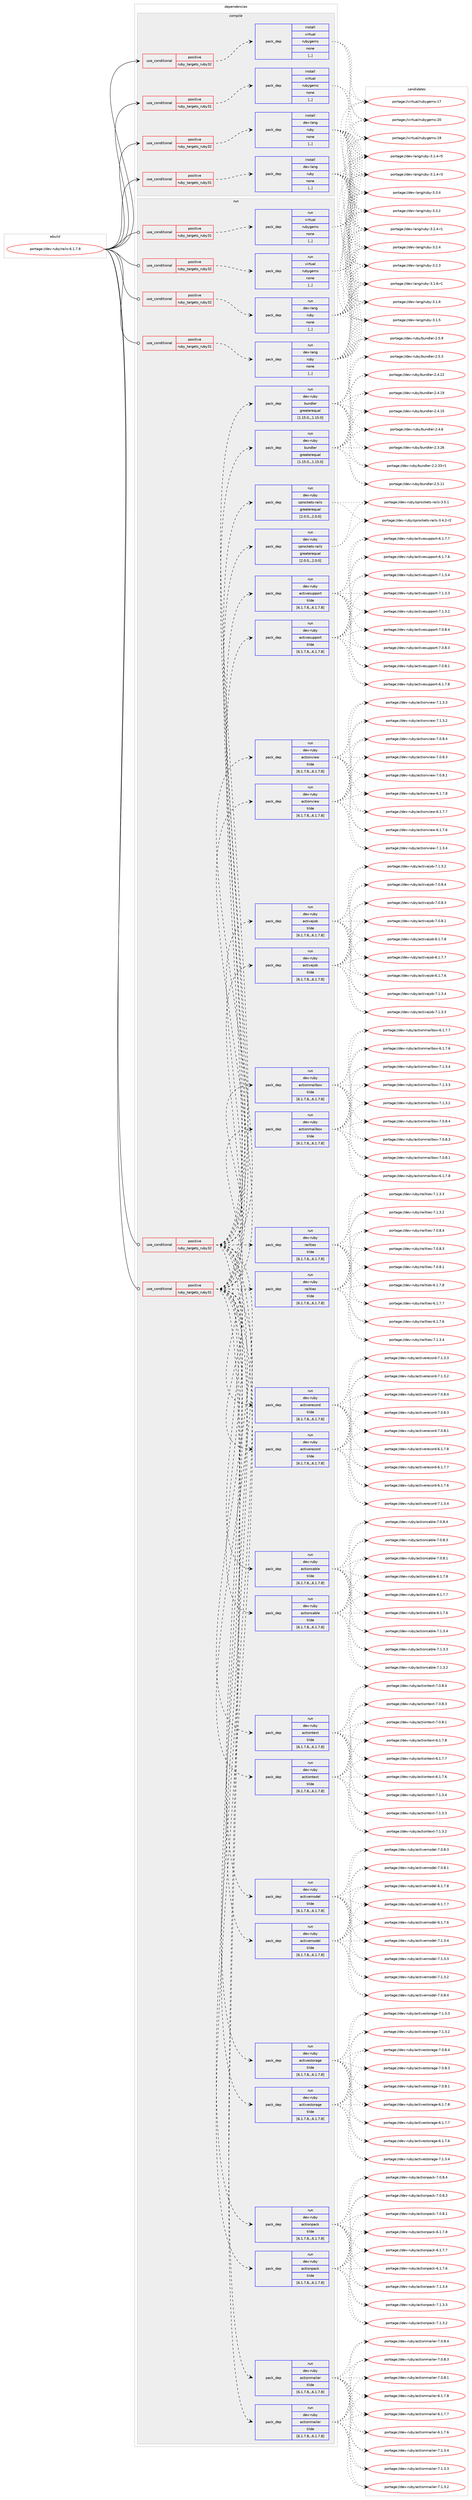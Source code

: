 digraph prolog {

# *************
# Graph options
# *************

newrank=true;
concentrate=true;
compound=true;
graph [rankdir=LR,fontname=Helvetica,fontsize=10,ranksep=1.5];#, ranksep=2.5, nodesep=0.2];
edge  [arrowhead=vee];
node  [fontname=Helvetica,fontsize=10];

# **********
# The ebuild
# **********

subgraph cluster_leftcol {
color=gray;
label=<<i>ebuild</i>>;
id [label="portage://dev-ruby/rails-6.1.7.8", color=red, width=4, href="../dev-ruby/rails-6.1.7.8.svg"];
}

# ****************
# The dependencies
# ****************

subgraph cluster_midcol {
color=gray;
label=<<i>dependencies</i>>;
subgraph cluster_compile {
fillcolor="#eeeeee";
style=filled;
label=<<i>compile</i>>;
subgraph cond53281 {
dependency195722 [label=<<TABLE BORDER="0" CELLBORDER="1" CELLSPACING="0" CELLPADDING="4"><TR><TD ROWSPAN="3" CELLPADDING="10">use_conditional</TD></TR><TR><TD>positive</TD></TR><TR><TD>ruby_targets_ruby31</TD></TR></TABLE>>, shape=none, color=red];
subgraph pack141086 {
dependency195723 [label=<<TABLE BORDER="0" CELLBORDER="1" CELLSPACING="0" CELLPADDING="4" WIDTH="220"><TR><TD ROWSPAN="6" CELLPADDING="30">pack_dep</TD></TR><TR><TD WIDTH="110">install</TD></TR><TR><TD>dev-lang</TD></TR><TR><TD>ruby</TD></TR><TR><TD>none</TD></TR><TR><TD>[,,]</TD></TR></TABLE>>, shape=none, color=blue];
}
dependency195722:e -> dependency195723:w [weight=20,style="dashed",arrowhead="vee"];
}
id:e -> dependency195722:w [weight=20,style="solid",arrowhead="vee"];
subgraph cond53282 {
dependency195724 [label=<<TABLE BORDER="0" CELLBORDER="1" CELLSPACING="0" CELLPADDING="4"><TR><TD ROWSPAN="3" CELLPADDING="10">use_conditional</TD></TR><TR><TD>positive</TD></TR><TR><TD>ruby_targets_ruby31</TD></TR></TABLE>>, shape=none, color=red];
subgraph pack141087 {
dependency195725 [label=<<TABLE BORDER="0" CELLBORDER="1" CELLSPACING="0" CELLPADDING="4" WIDTH="220"><TR><TD ROWSPAN="6" CELLPADDING="30">pack_dep</TD></TR><TR><TD WIDTH="110">install</TD></TR><TR><TD>virtual</TD></TR><TR><TD>rubygems</TD></TR><TR><TD>none</TD></TR><TR><TD>[,,]</TD></TR></TABLE>>, shape=none, color=blue];
}
dependency195724:e -> dependency195725:w [weight=20,style="dashed",arrowhead="vee"];
}
id:e -> dependency195724:w [weight=20,style="solid",arrowhead="vee"];
subgraph cond53283 {
dependency195726 [label=<<TABLE BORDER="0" CELLBORDER="1" CELLSPACING="0" CELLPADDING="4"><TR><TD ROWSPAN="3" CELLPADDING="10">use_conditional</TD></TR><TR><TD>positive</TD></TR><TR><TD>ruby_targets_ruby32</TD></TR></TABLE>>, shape=none, color=red];
subgraph pack141088 {
dependency195727 [label=<<TABLE BORDER="0" CELLBORDER="1" CELLSPACING="0" CELLPADDING="4" WIDTH="220"><TR><TD ROWSPAN="6" CELLPADDING="30">pack_dep</TD></TR><TR><TD WIDTH="110">install</TD></TR><TR><TD>dev-lang</TD></TR><TR><TD>ruby</TD></TR><TR><TD>none</TD></TR><TR><TD>[,,]</TD></TR></TABLE>>, shape=none, color=blue];
}
dependency195726:e -> dependency195727:w [weight=20,style="dashed",arrowhead="vee"];
}
id:e -> dependency195726:w [weight=20,style="solid",arrowhead="vee"];
subgraph cond53284 {
dependency195728 [label=<<TABLE BORDER="0" CELLBORDER="1" CELLSPACING="0" CELLPADDING="4"><TR><TD ROWSPAN="3" CELLPADDING="10">use_conditional</TD></TR><TR><TD>positive</TD></TR><TR><TD>ruby_targets_ruby32</TD></TR></TABLE>>, shape=none, color=red];
subgraph pack141089 {
dependency195729 [label=<<TABLE BORDER="0" CELLBORDER="1" CELLSPACING="0" CELLPADDING="4" WIDTH="220"><TR><TD ROWSPAN="6" CELLPADDING="30">pack_dep</TD></TR><TR><TD WIDTH="110">install</TD></TR><TR><TD>virtual</TD></TR><TR><TD>rubygems</TD></TR><TR><TD>none</TD></TR><TR><TD>[,,]</TD></TR></TABLE>>, shape=none, color=blue];
}
dependency195728:e -> dependency195729:w [weight=20,style="dashed",arrowhead="vee"];
}
id:e -> dependency195728:w [weight=20,style="solid",arrowhead="vee"];
}
subgraph cluster_compileandrun {
fillcolor="#eeeeee";
style=filled;
label=<<i>compile and run</i>>;
}
subgraph cluster_run {
fillcolor="#eeeeee";
style=filled;
label=<<i>run</i>>;
subgraph cond53285 {
dependency195730 [label=<<TABLE BORDER="0" CELLBORDER="1" CELLSPACING="0" CELLPADDING="4"><TR><TD ROWSPAN="3" CELLPADDING="10">use_conditional</TD></TR><TR><TD>positive</TD></TR><TR><TD>ruby_targets_ruby31</TD></TR></TABLE>>, shape=none, color=red];
subgraph pack141090 {
dependency195731 [label=<<TABLE BORDER="0" CELLBORDER="1" CELLSPACING="0" CELLPADDING="4" WIDTH="220"><TR><TD ROWSPAN="6" CELLPADDING="30">pack_dep</TD></TR><TR><TD WIDTH="110">run</TD></TR><TR><TD>dev-lang</TD></TR><TR><TD>ruby</TD></TR><TR><TD>none</TD></TR><TR><TD>[,,]</TD></TR></TABLE>>, shape=none, color=blue];
}
dependency195730:e -> dependency195731:w [weight=20,style="dashed",arrowhead="vee"];
}
id:e -> dependency195730:w [weight=20,style="solid",arrowhead="odot"];
subgraph cond53286 {
dependency195732 [label=<<TABLE BORDER="0" CELLBORDER="1" CELLSPACING="0" CELLPADDING="4"><TR><TD ROWSPAN="3" CELLPADDING="10">use_conditional</TD></TR><TR><TD>positive</TD></TR><TR><TD>ruby_targets_ruby31</TD></TR></TABLE>>, shape=none, color=red];
subgraph pack141091 {
dependency195733 [label=<<TABLE BORDER="0" CELLBORDER="1" CELLSPACING="0" CELLPADDING="4" WIDTH="220"><TR><TD ROWSPAN="6" CELLPADDING="30">pack_dep</TD></TR><TR><TD WIDTH="110">run</TD></TR><TR><TD>dev-ruby</TD></TR><TR><TD>actioncable</TD></TR><TR><TD>tilde</TD></TR><TR><TD>[6.1.7.8,,,6.1.7.8]</TD></TR></TABLE>>, shape=none, color=blue];
}
dependency195732:e -> dependency195733:w [weight=20,style="dashed",arrowhead="vee"];
subgraph pack141092 {
dependency195734 [label=<<TABLE BORDER="0" CELLBORDER="1" CELLSPACING="0" CELLPADDING="4" WIDTH="220"><TR><TD ROWSPAN="6" CELLPADDING="30">pack_dep</TD></TR><TR><TD WIDTH="110">run</TD></TR><TR><TD>dev-ruby</TD></TR><TR><TD>actionmailbox</TD></TR><TR><TD>tilde</TD></TR><TR><TD>[6.1.7.8,,,6.1.7.8]</TD></TR></TABLE>>, shape=none, color=blue];
}
dependency195732:e -> dependency195734:w [weight=20,style="dashed",arrowhead="vee"];
subgraph pack141093 {
dependency195735 [label=<<TABLE BORDER="0" CELLBORDER="1" CELLSPACING="0" CELLPADDING="4" WIDTH="220"><TR><TD ROWSPAN="6" CELLPADDING="30">pack_dep</TD></TR><TR><TD WIDTH="110">run</TD></TR><TR><TD>dev-ruby</TD></TR><TR><TD>actionmailer</TD></TR><TR><TD>tilde</TD></TR><TR><TD>[6.1.7.8,,,6.1.7.8]</TD></TR></TABLE>>, shape=none, color=blue];
}
dependency195732:e -> dependency195735:w [weight=20,style="dashed",arrowhead="vee"];
subgraph pack141094 {
dependency195736 [label=<<TABLE BORDER="0" CELLBORDER="1" CELLSPACING="0" CELLPADDING="4" WIDTH="220"><TR><TD ROWSPAN="6" CELLPADDING="30">pack_dep</TD></TR><TR><TD WIDTH="110">run</TD></TR><TR><TD>dev-ruby</TD></TR><TR><TD>actionpack</TD></TR><TR><TD>tilde</TD></TR><TR><TD>[6.1.7.8,,,6.1.7.8]</TD></TR></TABLE>>, shape=none, color=blue];
}
dependency195732:e -> dependency195736:w [weight=20,style="dashed",arrowhead="vee"];
subgraph pack141095 {
dependency195737 [label=<<TABLE BORDER="0" CELLBORDER="1" CELLSPACING="0" CELLPADDING="4" WIDTH="220"><TR><TD ROWSPAN="6" CELLPADDING="30">pack_dep</TD></TR><TR><TD WIDTH="110">run</TD></TR><TR><TD>dev-ruby</TD></TR><TR><TD>actiontext</TD></TR><TR><TD>tilde</TD></TR><TR><TD>[6.1.7.8,,,6.1.7.8]</TD></TR></TABLE>>, shape=none, color=blue];
}
dependency195732:e -> dependency195737:w [weight=20,style="dashed",arrowhead="vee"];
subgraph pack141096 {
dependency195738 [label=<<TABLE BORDER="0" CELLBORDER="1" CELLSPACING="0" CELLPADDING="4" WIDTH="220"><TR><TD ROWSPAN="6" CELLPADDING="30">pack_dep</TD></TR><TR><TD WIDTH="110">run</TD></TR><TR><TD>dev-ruby</TD></TR><TR><TD>actionview</TD></TR><TR><TD>tilde</TD></TR><TR><TD>[6.1.7.8,,,6.1.7.8]</TD></TR></TABLE>>, shape=none, color=blue];
}
dependency195732:e -> dependency195738:w [weight=20,style="dashed",arrowhead="vee"];
subgraph pack141097 {
dependency195739 [label=<<TABLE BORDER="0" CELLBORDER="1" CELLSPACING="0" CELLPADDING="4" WIDTH="220"><TR><TD ROWSPAN="6" CELLPADDING="30">pack_dep</TD></TR><TR><TD WIDTH="110">run</TD></TR><TR><TD>dev-ruby</TD></TR><TR><TD>activejob</TD></TR><TR><TD>tilde</TD></TR><TR><TD>[6.1.7.8,,,6.1.7.8]</TD></TR></TABLE>>, shape=none, color=blue];
}
dependency195732:e -> dependency195739:w [weight=20,style="dashed",arrowhead="vee"];
subgraph pack141098 {
dependency195740 [label=<<TABLE BORDER="0" CELLBORDER="1" CELLSPACING="0" CELLPADDING="4" WIDTH="220"><TR><TD ROWSPAN="6" CELLPADDING="30">pack_dep</TD></TR><TR><TD WIDTH="110">run</TD></TR><TR><TD>dev-ruby</TD></TR><TR><TD>activemodel</TD></TR><TR><TD>tilde</TD></TR><TR><TD>[6.1.7.8,,,6.1.7.8]</TD></TR></TABLE>>, shape=none, color=blue];
}
dependency195732:e -> dependency195740:w [weight=20,style="dashed",arrowhead="vee"];
subgraph pack141099 {
dependency195741 [label=<<TABLE BORDER="0" CELLBORDER="1" CELLSPACING="0" CELLPADDING="4" WIDTH="220"><TR><TD ROWSPAN="6" CELLPADDING="30">pack_dep</TD></TR><TR><TD WIDTH="110">run</TD></TR><TR><TD>dev-ruby</TD></TR><TR><TD>activerecord</TD></TR><TR><TD>tilde</TD></TR><TR><TD>[6.1.7.8,,,6.1.7.8]</TD></TR></TABLE>>, shape=none, color=blue];
}
dependency195732:e -> dependency195741:w [weight=20,style="dashed",arrowhead="vee"];
subgraph pack141100 {
dependency195742 [label=<<TABLE BORDER="0" CELLBORDER="1" CELLSPACING="0" CELLPADDING="4" WIDTH="220"><TR><TD ROWSPAN="6" CELLPADDING="30">pack_dep</TD></TR><TR><TD WIDTH="110">run</TD></TR><TR><TD>dev-ruby</TD></TR><TR><TD>activestorage</TD></TR><TR><TD>tilde</TD></TR><TR><TD>[6.1.7.8,,,6.1.7.8]</TD></TR></TABLE>>, shape=none, color=blue];
}
dependency195732:e -> dependency195742:w [weight=20,style="dashed",arrowhead="vee"];
subgraph pack141101 {
dependency195743 [label=<<TABLE BORDER="0" CELLBORDER="1" CELLSPACING="0" CELLPADDING="4" WIDTH="220"><TR><TD ROWSPAN="6" CELLPADDING="30">pack_dep</TD></TR><TR><TD WIDTH="110">run</TD></TR><TR><TD>dev-ruby</TD></TR><TR><TD>activesupport</TD></TR><TR><TD>tilde</TD></TR><TR><TD>[6.1.7.8,,,6.1.7.8]</TD></TR></TABLE>>, shape=none, color=blue];
}
dependency195732:e -> dependency195743:w [weight=20,style="dashed",arrowhead="vee"];
subgraph pack141102 {
dependency195744 [label=<<TABLE BORDER="0" CELLBORDER="1" CELLSPACING="0" CELLPADDING="4" WIDTH="220"><TR><TD ROWSPAN="6" CELLPADDING="30">pack_dep</TD></TR><TR><TD WIDTH="110">run</TD></TR><TR><TD>dev-ruby</TD></TR><TR><TD>railties</TD></TR><TR><TD>tilde</TD></TR><TR><TD>[6.1.7.8,,,6.1.7.8]</TD></TR></TABLE>>, shape=none, color=blue];
}
dependency195732:e -> dependency195744:w [weight=20,style="dashed",arrowhead="vee"];
subgraph pack141103 {
dependency195745 [label=<<TABLE BORDER="0" CELLBORDER="1" CELLSPACING="0" CELLPADDING="4" WIDTH="220"><TR><TD ROWSPAN="6" CELLPADDING="30">pack_dep</TD></TR><TR><TD WIDTH="110">run</TD></TR><TR><TD>dev-ruby</TD></TR><TR><TD>bundler</TD></TR><TR><TD>greaterequal</TD></TR><TR><TD>[1.15.0,,,1.15.0]</TD></TR></TABLE>>, shape=none, color=blue];
}
dependency195732:e -> dependency195745:w [weight=20,style="dashed",arrowhead="vee"];
subgraph pack141104 {
dependency195746 [label=<<TABLE BORDER="0" CELLBORDER="1" CELLSPACING="0" CELLPADDING="4" WIDTH="220"><TR><TD ROWSPAN="6" CELLPADDING="30">pack_dep</TD></TR><TR><TD WIDTH="110">run</TD></TR><TR><TD>dev-ruby</TD></TR><TR><TD>sprockets-rails</TD></TR><TR><TD>greaterequal</TD></TR><TR><TD>[2.0.0,,,2.0.0]</TD></TR></TABLE>>, shape=none, color=blue];
}
dependency195732:e -> dependency195746:w [weight=20,style="dashed",arrowhead="vee"];
}
id:e -> dependency195732:w [weight=20,style="solid",arrowhead="odot"];
subgraph cond53287 {
dependency195747 [label=<<TABLE BORDER="0" CELLBORDER="1" CELLSPACING="0" CELLPADDING="4"><TR><TD ROWSPAN="3" CELLPADDING="10">use_conditional</TD></TR><TR><TD>positive</TD></TR><TR><TD>ruby_targets_ruby31</TD></TR></TABLE>>, shape=none, color=red];
subgraph pack141105 {
dependency195748 [label=<<TABLE BORDER="0" CELLBORDER="1" CELLSPACING="0" CELLPADDING="4" WIDTH="220"><TR><TD ROWSPAN="6" CELLPADDING="30">pack_dep</TD></TR><TR><TD WIDTH="110">run</TD></TR><TR><TD>virtual</TD></TR><TR><TD>rubygems</TD></TR><TR><TD>none</TD></TR><TR><TD>[,,]</TD></TR></TABLE>>, shape=none, color=blue];
}
dependency195747:e -> dependency195748:w [weight=20,style="dashed",arrowhead="vee"];
}
id:e -> dependency195747:w [weight=20,style="solid",arrowhead="odot"];
subgraph cond53288 {
dependency195749 [label=<<TABLE BORDER="0" CELLBORDER="1" CELLSPACING="0" CELLPADDING="4"><TR><TD ROWSPAN="3" CELLPADDING="10">use_conditional</TD></TR><TR><TD>positive</TD></TR><TR><TD>ruby_targets_ruby32</TD></TR></TABLE>>, shape=none, color=red];
subgraph pack141106 {
dependency195750 [label=<<TABLE BORDER="0" CELLBORDER="1" CELLSPACING="0" CELLPADDING="4" WIDTH="220"><TR><TD ROWSPAN="6" CELLPADDING="30">pack_dep</TD></TR><TR><TD WIDTH="110">run</TD></TR><TR><TD>dev-lang</TD></TR><TR><TD>ruby</TD></TR><TR><TD>none</TD></TR><TR><TD>[,,]</TD></TR></TABLE>>, shape=none, color=blue];
}
dependency195749:e -> dependency195750:w [weight=20,style="dashed",arrowhead="vee"];
}
id:e -> dependency195749:w [weight=20,style="solid",arrowhead="odot"];
subgraph cond53289 {
dependency195751 [label=<<TABLE BORDER="0" CELLBORDER="1" CELLSPACING="0" CELLPADDING="4"><TR><TD ROWSPAN="3" CELLPADDING="10">use_conditional</TD></TR><TR><TD>positive</TD></TR><TR><TD>ruby_targets_ruby32</TD></TR></TABLE>>, shape=none, color=red];
subgraph pack141107 {
dependency195752 [label=<<TABLE BORDER="0" CELLBORDER="1" CELLSPACING="0" CELLPADDING="4" WIDTH="220"><TR><TD ROWSPAN="6" CELLPADDING="30">pack_dep</TD></TR><TR><TD WIDTH="110">run</TD></TR><TR><TD>dev-ruby</TD></TR><TR><TD>actioncable</TD></TR><TR><TD>tilde</TD></TR><TR><TD>[6.1.7.8,,,6.1.7.8]</TD></TR></TABLE>>, shape=none, color=blue];
}
dependency195751:e -> dependency195752:w [weight=20,style="dashed",arrowhead="vee"];
subgraph pack141108 {
dependency195753 [label=<<TABLE BORDER="0" CELLBORDER="1" CELLSPACING="0" CELLPADDING="4" WIDTH="220"><TR><TD ROWSPAN="6" CELLPADDING="30">pack_dep</TD></TR><TR><TD WIDTH="110">run</TD></TR><TR><TD>dev-ruby</TD></TR><TR><TD>actionmailbox</TD></TR><TR><TD>tilde</TD></TR><TR><TD>[6.1.7.8,,,6.1.7.8]</TD></TR></TABLE>>, shape=none, color=blue];
}
dependency195751:e -> dependency195753:w [weight=20,style="dashed",arrowhead="vee"];
subgraph pack141109 {
dependency195754 [label=<<TABLE BORDER="0" CELLBORDER="1" CELLSPACING="0" CELLPADDING="4" WIDTH="220"><TR><TD ROWSPAN="6" CELLPADDING="30">pack_dep</TD></TR><TR><TD WIDTH="110">run</TD></TR><TR><TD>dev-ruby</TD></TR><TR><TD>actionmailer</TD></TR><TR><TD>tilde</TD></TR><TR><TD>[6.1.7.8,,,6.1.7.8]</TD></TR></TABLE>>, shape=none, color=blue];
}
dependency195751:e -> dependency195754:w [weight=20,style="dashed",arrowhead="vee"];
subgraph pack141110 {
dependency195755 [label=<<TABLE BORDER="0" CELLBORDER="1" CELLSPACING="0" CELLPADDING="4" WIDTH="220"><TR><TD ROWSPAN="6" CELLPADDING="30">pack_dep</TD></TR><TR><TD WIDTH="110">run</TD></TR><TR><TD>dev-ruby</TD></TR><TR><TD>actionpack</TD></TR><TR><TD>tilde</TD></TR><TR><TD>[6.1.7.8,,,6.1.7.8]</TD></TR></TABLE>>, shape=none, color=blue];
}
dependency195751:e -> dependency195755:w [weight=20,style="dashed",arrowhead="vee"];
subgraph pack141111 {
dependency195756 [label=<<TABLE BORDER="0" CELLBORDER="1" CELLSPACING="0" CELLPADDING="4" WIDTH="220"><TR><TD ROWSPAN="6" CELLPADDING="30">pack_dep</TD></TR><TR><TD WIDTH="110">run</TD></TR><TR><TD>dev-ruby</TD></TR><TR><TD>actiontext</TD></TR><TR><TD>tilde</TD></TR><TR><TD>[6.1.7.8,,,6.1.7.8]</TD></TR></TABLE>>, shape=none, color=blue];
}
dependency195751:e -> dependency195756:w [weight=20,style="dashed",arrowhead="vee"];
subgraph pack141112 {
dependency195757 [label=<<TABLE BORDER="0" CELLBORDER="1" CELLSPACING="0" CELLPADDING="4" WIDTH="220"><TR><TD ROWSPAN="6" CELLPADDING="30">pack_dep</TD></TR><TR><TD WIDTH="110">run</TD></TR><TR><TD>dev-ruby</TD></TR><TR><TD>actionview</TD></TR><TR><TD>tilde</TD></TR><TR><TD>[6.1.7.8,,,6.1.7.8]</TD></TR></TABLE>>, shape=none, color=blue];
}
dependency195751:e -> dependency195757:w [weight=20,style="dashed",arrowhead="vee"];
subgraph pack141113 {
dependency195758 [label=<<TABLE BORDER="0" CELLBORDER="1" CELLSPACING="0" CELLPADDING="4" WIDTH="220"><TR><TD ROWSPAN="6" CELLPADDING="30">pack_dep</TD></TR><TR><TD WIDTH="110">run</TD></TR><TR><TD>dev-ruby</TD></TR><TR><TD>activejob</TD></TR><TR><TD>tilde</TD></TR><TR><TD>[6.1.7.8,,,6.1.7.8]</TD></TR></TABLE>>, shape=none, color=blue];
}
dependency195751:e -> dependency195758:w [weight=20,style="dashed",arrowhead="vee"];
subgraph pack141114 {
dependency195759 [label=<<TABLE BORDER="0" CELLBORDER="1" CELLSPACING="0" CELLPADDING="4" WIDTH="220"><TR><TD ROWSPAN="6" CELLPADDING="30">pack_dep</TD></TR><TR><TD WIDTH="110">run</TD></TR><TR><TD>dev-ruby</TD></TR><TR><TD>activemodel</TD></TR><TR><TD>tilde</TD></TR><TR><TD>[6.1.7.8,,,6.1.7.8]</TD></TR></TABLE>>, shape=none, color=blue];
}
dependency195751:e -> dependency195759:w [weight=20,style="dashed",arrowhead="vee"];
subgraph pack141115 {
dependency195760 [label=<<TABLE BORDER="0" CELLBORDER="1" CELLSPACING="0" CELLPADDING="4" WIDTH="220"><TR><TD ROWSPAN="6" CELLPADDING="30">pack_dep</TD></TR><TR><TD WIDTH="110">run</TD></TR><TR><TD>dev-ruby</TD></TR><TR><TD>activerecord</TD></TR><TR><TD>tilde</TD></TR><TR><TD>[6.1.7.8,,,6.1.7.8]</TD></TR></TABLE>>, shape=none, color=blue];
}
dependency195751:e -> dependency195760:w [weight=20,style="dashed",arrowhead="vee"];
subgraph pack141116 {
dependency195761 [label=<<TABLE BORDER="0" CELLBORDER="1" CELLSPACING="0" CELLPADDING="4" WIDTH="220"><TR><TD ROWSPAN="6" CELLPADDING="30">pack_dep</TD></TR><TR><TD WIDTH="110">run</TD></TR><TR><TD>dev-ruby</TD></TR><TR><TD>activestorage</TD></TR><TR><TD>tilde</TD></TR><TR><TD>[6.1.7.8,,,6.1.7.8]</TD></TR></TABLE>>, shape=none, color=blue];
}
dependency195751:e -> dependency195761:w [weight=20,style="dashed",arrowhead="vee"];
subgraph pack141117 {
dependency195762 [label=<<TABLE BORDER="0" CELLBORDER="1" CELLSPACING="0" CELLPADDING="4" WIDTH="220"><TR><TD ROWSPAN="6" CELLPADDING="30">pack_dep</TD></TR><TR><TD WIDTH="110">run</TD></TR><TR><TD>dev-ruby</TD></TR><TR><TD>activesupport</TD></TR><TR><TD>tilde</TD></TR><TR><TD>[6.1.7.8,,,6.1.7.8]</TD></TR></TABLE>>, shape=none, color=blue];
}
dependency195751:e -> dependency195762:w [weight=20,style="dashed",arrowhead="vee"];
subgraph pack141118 {
dependency195763 [label=<<TABLE BORDER="0" CELLBORDER="1" CELLSPACING="0" CELLPADDING="4" WIDTH="220"><TR><TD ROWSPAN="6" CELLPADDING="30">pack_dep</TD></TR><TR><TD WIDTH="110">run</TD></TR><TR><TD>dev-ruby</TD></TR><TR><TD>railties</TD></TR><TR><TD>tilde</TD></TR><TR><TD>[6.1.7.8,,,6.1.7.8]</TD></TR></TABLE>>, shape=none, color=blue];
}
dependency195751:e -> dependency195763:w [weight=20,style="dashed",arrowhead="vee"];
subgraph pack141119 {
dependency195764 [label=<<TABLE BORDER="0" CELLBORDER="1" CELLSPACING="0" CELLPADDING="4" WIDTH="220"><TR><TD ROWSPAN="6" CELLPADDING="30">pack_dep</TD></TR><TR><TD WIDTH="110">run</TD></TR><TR><TD>dev-ruby</TD></TR><TR><TD>bundler</TD></TR><TR><TD>greaterequal</TD></TR><TR><TD>[1.15.0,,,1.15.0]</TD></TR></TABLE>>, shape=none, color=blue];
}
dependency195751:e -> dependency195764:w [weight=20,style="dashed",arrowhead="vee"];
subgraph pack141120 {
dependency195765 [label=<<TABLE BORDER="0" CELLBORDER="1" CELLSPACING="0" CELLPADDING="4" WIDTH="220"><TR><TD ROWSPAN="6" CELLPADDING="30">pack_dep</TD></TR><TR><TD WIDTH="110">run</TD></TR><TR><TD>dev-ruby</TD></TR><TR><TD>sprockets-rails</TD></TR><TR><TD>greaterequal</TD></TR><TR><TD>[2.0.0,,,2.0.0]</TD></TR></TABLE>>, shape=none, color=blue];
}
dependency195751:e -> dependency195765:w [weight=20,style="dashed",arrowhead="vee"];
}
id:e -> dependency195751:w [weight=20,style="solid",arrowhead="odot"];
subgraph cond53290 {
dependency195766 [label=<<TABLE BORDER="0" CELLBORDER="1" CELLSPACING="0" CELLPADDING="4"><TR><TD ROWSPAN="3" CELLPADDING="10">use_conditional</TD></TR><TR><TD>positive</TD></TR><TR><TD>ruby_targets_ruby32</TD></TR></TABLE>>, shape=none, color=red];
subgraph pack141121 {
dependency195767 [label=<<TABLE BORDER="0" CELLBORDER="1" CELLSPACING="0" CELLPADDING="4" WIDTH="220"><TR><TD ROWSPAN="6" CELLPADDING="30">pack_dep</TD></TR><TR><TD WIDTH="110">run</TD></TR><TR><TD>virtual</TD></TR><TR><TD>rubygems</TD></TR><TR><TD>none</TD></TR><TR><TD>[,,]</TD></TR></TABLE>>, shape=none, color=blue];
}
dependency195766:e -> dependency195767:w [weight=20,style="dashed",arrowhead="vee"];
}
id:e -> dependency195766:w [weight=20,style="solid",arrowhead="odot"];
}
}

# **************
# The candidates
# **************

subgraph cluster_choices {
rank=same;
color=gray;
label=<<i>candidates</i>>;

subgraph choice141086 {
color=black;
nodesep=1;
choice10010111845108971101034711411798121455146514652 [label="portage://dev-lang/ruby-3.3.4", color=red, width=4,href="../dev-lang/ruby-3.3.4.svg"];
choice10010111845108971101034711411798121455146514650 [label="portage://dev-lang/ruby-3.3.2", color=red, width=4,href="../dev-lang/ruby-3.3.2.svg"];
choice100101118451089711010347114117981214551465046524511449 [label="portage://dev-lang/ruby-3.2.4-r1", color=red, width=4,href="../dev-lang/ruby-3.2.4-r1.svg"];
choice10010111845108971101034711411798121455146504652 [label="portage://dev-lang/ruby-3.2.4", color=red, width=4,href="../dev-lang/ruby-3.2.4.svg"];
choice10010111845108971101034711411798121455146504651 [label="portage://dev-lang/ruby-3.2.3", color=red, width=4,href="../dev-lang/ruby-3.2.3.svg"];
choice100101118451089711010347114117981214551464946544511449 [label="portage://dev-lang/ruby-3.1.6-r1", color=red, width=4,href="../dev-lang/ruby-3.1.6-r1.svg"];
choice10010111845108971101034711411798121455146494654 [label="portage://dev-lang/ruby-3.1.6", color=red, width=4,href="../dev-lang/ruby-3.1.6.svg"];
choice10010111845108971101034711411798121455146494653 [label="portage://dev-lang/ruby-3.1.5", color=red, width=4,href="../dev-lang/ruby-3.1.5.svg"];
choice100101118451089711010347114117981214551464946524511453 [label="portage://dev-lang/ruby-3.1.4-r5", color=red, width=4,href="../dev-lang/ruby-3.1.4-r5.svg"];
choice100101118451089711010347114117981214551464946524511451 [label="portage://dev-lang/ruby-3.1.4-r3", color=red, width=4,href="../dev-lang/ruby-3.1.4-r3.svg"];
dependency195723:e -> choice10010111845108971101034711411798121455146514652:w [style=dotted,weight="100"];
dependency195723:e -> choice10010111845108971101034711411798121455146514650:w [style=dotted,weight="100"];
dependency195723:e -> choice100101118451089711010347114117981214551465046524511449:w [style=dotted,weight="100"];
dependency195723:e -> choice10010111845108971101034711411798121455146504652:w [style=dotted,weight="100"];
dependency195723:e -> choice10010111845108971101034711411798121455146504651:w [style=dotted,weight="100"];
dependency195723:e -> choice100101118451089711010347114117981214551464946544511449:w [style=dotted,weight="100"];
dependency195723:e -> choice10010111845108971101034711411798121455146494654:w [style=dotted,weight="100"];
dependency195723:e -> choice10010111845108971101034711411798121455146494653:w [style=dotted,weight="100"];
dependency195723:e -> choice100101118451089711010347114117981214551464946524511453:w [style=dotted,weight="100"];
dependency195723:e -> choice100101118451089711010347114117981214551464946524511451:w [style=dotted,weight="100"];
}
subgraph choice141087 {
color=black;
nodesep=1;
choice118105114116117971084711411798121103101109115455048 [label="portage://virtual/rubygems-20", color=red, width=4,href="../virtual/rubygems-20.svg"];
choice118105114116117971084711411798121103101109115454957 [label="portage://virtual/rubygems-19", color=red, width=4,href="../virtual/rubygems-19.svg"];
choice118105114116117971084711411798121103101109115454955 [label="portage://virtual/rubygems-17", color=red, width=4,href="../virtual/rubygems-17.svg"];
dependency195725:e -> choice118105114116117971084711411798121103101109115455048:w [style=dotted,weight="100"];
dependency195725:e -> choice118105114116117971084711411798121103101109115454957:w [style=dotted,weight="100"];
dependency195725:e -> choice118105114116117971084711411798121103101109115454955:w [style=dotted,weight="100"];
}
subgraph choice141088 {
color=black;
nodesep=1;
choice10010111845108971101034711411798121455146514652 [label="portage://dev-lang/ruby-3.3.4", color=red, width=4,href="../dev-lang/ruby-3.3.4.svg"];
choice10010111845108971101034711411798121455146514650 [label="portage://dev-lang/ruby-3.3.2", color=red, width=4,href="../dev-lang/ruby-3.3.2.svg"];
choice100101118451089711010347114117981214551465046524511449 [label="portage://dev-lang/ruby-3.2.4-r1", color=red, width=4,href="../dev-lang/ruby-3.2.4-r1.svg"];
choice10010111845108971101034711411798121455146504652 [label="portage://dev-lang/ruby-3.2.4", color=red, width=4,href="../dev-lang/ruby-3.2.4.svg"];
choice10010111845108971101034711411798121455146504651 [label="portage://dev-lang/ruby-3.2.3", color=red, width=4,href="../dev-lang/ruby-3.2.3.svg"];
choice100101118451089711010347114117981214551464946544511449 [label="portage://dev-lang/ruby-3.1.6-r1", color=red, width=4,href="../dev-lang/ruby-3.1.6-r1.svg"];
choice10010111845108971101034711411798121455146494654 [label="portage://dev-lang/ruby-3.1.6", color=red, width=4,href="../dev-lang/ruby-3.1.6.svg"];
choice10010111845108971101034711411798121455146494653 [label="portage://dev-lang/ruby-3.1.5", color=red, width=4,href="../dev-lang/ruby-3.1.5.svg"];
choice100101118451089711010347114117981214551464946524511453 [label="portage://dev-lang/ruby-3.1.4-r5", color=red, width=4,href="../dev-lang/ruby-3.1.4-r5.svg"];
choice100101118451089711010347114117981214551464946524511451 [label="portage://dev-lang/ruby-3.1.4-r3", color=red, width=4,href="../dev-lang/ruby-3.1.4-r3.svg"];
dependency195727:e -> choice10010111845108971101034711411798121455146514652:w [style=dotted,weight="100"];
dependency195727:e -> choice10010111845108971101034711411798121455146514650:w [style=dotted,weight="100"];
dependency195727:e -> choice100101118451089711010347114117981214551465046524511449:w [style=dotted,weight="100"];
dependency195727:e -> choice10010111845108971101034711411798121455146504652:w [style=dotted,weight="100"];
dependency195727:e -> choice10010111845108971101034711411798121455146504651:w [style=dotted,weight="100"];
dependency195727:e -> choice100101118451089711010347114117981214551464946544511449:w [style=dotted,weight="100"];
dependency195727:e -> choice10010111845108971101034711411798121455146494654:w [style=dotted,weight="100"];
dependency195727:e -> choice10010111845108971101034711411798121455146494653:w [style=dotted,weight="100"];
dependency195727:e -> choice100101118451089711010347114117981214551464946524511453:w [style=dotted,weight="100"];
dependency195727:e -> choice100101118451089711010347114117981214551464946524511451:w [style=dotted,weight="100"];
}
subgraph choice141089 {
color=black;
nodesep=1;
choice118105114116117971084711411798121103101109115455048 [label="portage://virtual/rubygems-20", color=red, width=4,href="../virtual/rubygems-20.svg"];
choice118105114116117971084711411798121103101109115454957 [label="portage://virtual/rubygems-19", color=red, width=4,href="../virtual/rubygems-19.svg"];
choice118105114116117971084711411798121103101109115454955 [label="portage://virtual/rubygems-17", color=red, width=4,href="../virtual/rubygems-17.svg"];
dependency195729:e -> choice118105114116117971084711411798121103101109115455048:w [style=dotted,weight="100"];
dependency195729:e -> choice118105114116117971084711411798121103101109115454957:w [style=dotted,weight="100"];
dependency195729:e -> choice118105114116117971084711411798121103101109115454955:w [style=dotted,weight="100"];
}
subgraph choice141090 {
color=black;
nodesep=1;
choice10010111845108971101034711411798121455146514652 [label="portage://dev-lang/ruby-3.3.4", color=red, width=4,href="../dev-lang/ruby-3.3.4.svg"];
choice10010111845108971101034711411798121455146514650 [label="portage://dev-lang/ruby-3.3.2", color=red, width=4,href="../dev-lang/ruby-3.3.2.svg"];
choice100101118451089711010347114117981214551465046524511449 [label="portage://dev-lang/ruby-3.2.4-r1", color=red, width=4,href="../dev-lang/ruby-3.2.4-r1.svg"];
choice10010111845108971101034711411798121455146504652 [label="portage://dev-lang/ruby-3.2.4", color=red, width=4,href="../dev-lang/ruby-3.2.4.svg"];
choice10010111845108971101034711411798121455146504651 [label="portage://dev-lang/ruby-3.2.3", color=red, width=4,href="../dev-lang/ruby-3.2.3.svg"];
choice100101118451089711010347114117981214551464946544511449 [label="portage://dev-lang/ruby-3.1.6-r1", color=red, width=4,href="../dev-lang/ruby-3.1.6-r1.svg"];
choice10010111845108971101034711411798121455146494654 [label="portage://dev-lang/ruby-3.1.6", color=red, width=4,href="../dev-lang/ruby-3.1.6.svg"];
choice10010111845108971101034711411798121455146494653 [label="portage://dev-lang/ruby-3.1.5", color=red, width=4,href="../dev-lang/ruby-3.1.5.svg"];
choice100101118451089711010347114117981214551464946524511453 [label="portage://dev-lang/ruby-3.1.4-r5", color=red, width=4,href="../dev-lang/ruby-3.1.4-r5.svg"];
choice100101118451089711010347114117981214551464946524511451 [label="portage://dev-lang/ruby-3.1.4-r3", color=red, width=4,href="../dev-lang/ruby-3.1.4-r3.svg"];
dependency195731:e -> choice10010111845108971101034711411798121455146514652:w [style=dotted,weight="100"];
dependency195731:e -> choice10010111845108971101034711411798121455146514650:w [style=dotted,weight="100"];
dependency195731:e -> choice100101118451089711010347114117981214551465046524511449:w [style=dotted,weight="100"];
dependency195731:e -> choice10010111845108971101034711411798121455146504652:w [style=dotted,weight="100"];
dependency195731:e -> choice10010111845108971101034711411798121455146504651:w [style=dotted,weight="100"];
dependency195731:e -> choice100101118451089711010347114117981214551464946544511449:w [style=dotted,weight="100"];
dependency195731:e -> choice10010111845108971101034711411798121455146494654:w [style=dotted,weight="100"];
dependency195731:e -> choice10010111845108971101034711411798121455146494653:w [style=dotted,weight="100"];
dependency195731:e -> choice100101118451089711010347114117981214551464946524511453:w [style=dotted,weight="100"];
dependency195731:e -> choice100101118451089711010347114117981214551464946524511451:w [style=dotted,weight="100"];
}
subgraph choice141091 {
color=black;
nodesep=1;
choice10010111845114117981214797991161051111109997981081014555464946514652 [label="portage://dev-ruby/actioncable-7.1.3.4", color=red, width=4,href="../dev-ruby/actioncable-7.1.3.4.svg"];
choice10010111845114117981214797991161051111109997981081014555464946514651 [label="portage://dev-ruby/actioncable-7.1.3.3", color=red, width=4,href="../dev-ruby/actioncable-7.1.3.3.svg"];
choice10010111845114117981214797991161051111109997981081014555464946514650 [label="portage://dev-ruby/actioncable-7.1.3.2", color=red, width=4,href="../dev-ruby/actioncable-7.1.3.2.svg"];
choice10010111845114117981214797991161051111109997981081014555464846564652 [label="portage://dev-ruby/actioncable-7.0.8.4", color=red, width=4,href="../dev-ruby/actioncable-7.0.8.4.svg"];
choice10010111845114117981214797991161051111109997981081014555464846564651 [label="portage://dev-ruby/actioncable-7.0.8.3", color=red, width=4,href="../dev-ruby/actioncable-7.0.8.3.svg"];
choice10010111845114117981214797991161051111109997981081014555464846564649 [label="portage://dev-ruby/actioncable-7.0.8.1", color=red, width=4,href="../dev-ruby/actioncable-7.0.8.1.svg"];
choice10010111845114117981214797991161051111109997981081014554464946554656 [label="portage://dev-ruby/actioncable-6.1.7.8", color=red, width=4,href="../dev-ruby/actioncable-6.1.7.8.svg"];
choice10010111845114117981214797991161051111109997981081014554464946554655 [label="portage://dev-ruby/actioncable-6.1.7.7", color=red, width=4,href="../dev-ruby/actioncable-6.1.7.7.svg"];
choice10010111845114117981214797991161051111109997981081014554464946554654 [label="portage://dev-ruby/actioncable-6.1.7.6", color=red, width=4,href="../dev-ruby/actioncable-6.1.7.6.svg"];
dependency195733:e -> choice10010111845114117981214797991161051111109997981081014555464946514652:w [style=dotted,weight="100"];
dependency195733:e -> choice10010111845114117981214797991161051111109997981081014555464946514651:w [style=dotted,weight="100"];
dependency195733:e -> choice10010111845114117981214797991161051111109997981081014555464946514650:w [style=dotted,weight="100"];
dependency195733:e -> choice10010111845114117981214797991161051111109997981081014555464846564652:w [style=dotted,weight="100"];
dependency195733:e -> choice10010111845114117981214797991161051111109997981081014555464846564651:w [style=dotted,weight="100"];
dependency195733:e -> choice10010111845114117981214797991161051111109997981081014555464846564649:w [style=dotted,weight="100"];
dependency195733:e -> choice10010111845114117981214797991161051111109997981081014554464946554656:w [style=dotted,weight="100"];
dependency195733:e -> choice10010111845114117981214797991161051111109997981081014554464946554655:w [style=dotted,weight="100"];
dependency195733:e -> choice10010111845114117981214797991161051111109997981081014554464946554654:w [style=dotted,weight="100"];
}
subgraph choice141092 {
color=black;
nodesep=1;
choice100101118451141179812147979911610511111010997105108981111204555464946514652 [label="portage://dev-ruby/actionmailbox-7.1.3.4", color=red, width=4,href="../dev-ruby/actionmailbox-7.1.3.4.svg"];
choice100101118451141179812147979911610511111010997105108981111204555464946514651 [label="portage://dev-ruby/actionmailbox-7.1.3.3", color=red, width=4,href="../dev-ruby/actionmailbox-7.1.3.3.svg"];
choice100101118451141179812147979911610511111010997105108981111204555464946514650 [label="portage://dev-ruby/actionmailbox-7.1.3.2", color=red, width=4,href="../dev-ruby/actionmailbox-7.1.3.2.svg"];
choice100101118451141179812147979911610511111010997105108981111204555464846564652 [label="portage://dev-ruby/actionmailbox-7.0.8.4", color=red, width=4,href="../dev-ruby/actionmailbox-7.0.8.4.svg"];
choice100101118451141179812147979911610511111010997105108981111204555464846564651 [label="portage://dev-ruby/actionmailbox-7.0.8.3", color=red, width=4,href="../dev-ruby/actionmailbox-7.0.8.3.svg"];
choice100101118451141179812147979911610511111010997105108981111204555464846564649 [label="portage://dev-ruby/actionmailbox-7.0.8.1", color=red, width=4,href="../dev-ruby/actionmailbox-7.0.8.1.svg"];
choice100101118451141179812147979911610511111010997105108981111204554464946554656 [label="portage://dev-ruby/actionmailbox-6.1.7.8", color=red, width=4,href="../dev-ruby/actionmailbox-6.1.7.8.svg"];
choice100101118451141179812147979911610511111010997105108981111204554464946554655 [label="portage://dev-ruby/actionmailbox-6.1.7.7", color=red, width=4,href="../dev-ruby/actionmailbox-6.1.7.7.svg"];
choice100101118451141179812147979911610511111010997105108981111204554464946554654 [label="portage://dev-ruby/actionmailbox-6.1.7.6", color=red, width=4,href="../dev-ruby/actionmailbox-6.1.7.6.svg"];
dependency195734:e -> choice100101118451141179812147979911610511111010997105108981111204555464946514652:w [style=dotted,weight="100"];
dependency195734:e -> choice100101118451141179812147979911610511111010997105108981111204555464946514651:w [style=dotted,weight="100"];
dependency195734:e -> choice100101118451141179812147979911610511111010997105108981111204555464946514650:w [style=dotted,weight="100"];
dependency195734:e -> choice100101118451141179812147979911610511111010997105108981111204555464846564652:w [style=dotted,weight="100"];
dependency195734:e -> choice100101118451141179812147979911610511111010997105108981111204555464846564651:w [style=dotted,weight="100"];
dependency195734:e -> choice100101118451141179812147979911610511111010997105108981111204555464846564649:w [style=dotted,weight="100"];
dependency195734:e -> choice100101118451141179812147979911610511111010997105108981111204554464946554656:w [style=dotted,weight="100"];
dependency195734:e -> choice100101118451141179812147979911610511111010997105108981111204554464946554655:w [style=dotted,weight="100"];
dependency195734:e -> choice100101118451141179812147979911610511111010997105108981111204554464946554654:w [style=dotted,weight="100"];
}
subgraph choice141093 {
color=black;
nodesep=1;
choice1001011184511411798121479799116105111110109971051081011144555464946514652 [label="portage://dev-ruby/actionmailer-7.1.3.4", color=red, width=4,href="../dev-ruby/actionmailer-7.1.3.4.svg"];
choice1001011184511411798121479799116105111110109971051081011144555464946514651 [label="portage://dev-ruby/actionmailer-7.1.3.3", color=red, width=4,href="../dev-ruby/actionmailer-7.1.3.3.svg"];
choice1001011184511411798121479799116105111110109971051081011144555464946514650 [label="portage://dev-ruby/actionmailer-7.1.3.2", color=red, width=4,href="../dev-ruby/actionmailer-7.1.3.2.svg"];
choice1001011184511411798121479799116105111110109971051081011144555464846564652 [label="portage://dev-ruby/actionmailer-7.0.8.4", color=red, width=4,href="../dev-ruby/actionmailer-7.0.8.4.svg"];
choice1001011184511411798121479799116105111110109971051081011144555464846564651 [label="portage://dev-ruby/actionmailer-7.0.8.3", color=red, width=4,href="../dev-ruby/actionmailer-7.0.8.3.svg"];
choice1001011184511411798121479799116105111110109971051081011144555464846564649 [label="portage://dev-ruby/actionmailer-7.0.8.1", color=red, width=4,href="../dev-ruby/actionmailer-7.0.8.1.svg"];
choice1001011184511411798121479799116105111110109971051081011144554464946554656 [label="portage://dev-ruby/actionmailer-6.1.7.8", color=red, width=4,href="../dev-ruby/actionmailer-6.1.7.8.svg"];
choice1001011184511411798121479799116105111110109971051081011144554464946554655 [label="portage://dev-ruby/actionmailer-6.1.7.7", color=red, width=4,href="../dev-ruby/actionmailer-6.1.7.7.svg"];
choice1001011184511411798121479799116105111110109971051081011144554464946554654 [label="portage://dev-ruby/actionmailer-6.1.7.6", color=red, width=4,href="../dev-ruby/actionmailer-6.1.7.6.svg"];
dependency195735:e -> choice1001011184511411798121479799116105111110109971051081011144555464946514652:w [style=dotted,weight="100"];
dependency195735:e -> choice1001011184511411798121479799116105111110109971051081011144555464946514651:w [style=dotted,weight="100"];
dependency195735:e -> choice1001011184511411798121479799116105111110109971051081011144555464946514650:w [style=dotted,weight="100"];
dependency195735:e -> choice1001011184511411798121479799116105111110109971051081011144555464846564652:w [style=dotted,weight="100"];
dependency195735:e -> choice1001011184511411798121479799116105111110109971051081011144555464846564651:w [style=dotted,weight="100"];
dependency195735:e -> choice1001011184511411798121479799116105111110109971051081011144555464846564649:w [style=dotted,weight="100"];
dependency195735:e -> choice1001011184511411798121479799116105111110109971051081011144554464946554656:w [style=dotted,weight="100"];
dependency195735:e -> choice1001011184511411798121479799116105111110109971051081011144554464946554655:w [style=dotted,weight="100"];
dependency195735:e -> choice1001011184511411798121479799116105111110109971051081011144554464946554654:w [style=dotted,weight="100"];
}
subgraph choice141094 {
color=black;
nodesep=1;
choice100101118451141179812147979911610511111011297991074555464946514652 [label="portage://dev-ruby/actionpack-7.1.3.4", color=red, width=4,href="../dev-ruby/actionpack-7.1.3.4.svg"];
choice100101118451141179812147979911610511111011297991074555464946514651 [label="portage://dev-ruby/actionpack-7.1.3.3", color=red, width=4,href="../dev-ruby/actionpack-7.1.3.3.svg"];
choice100101118451141179812147979911610511111011297991074555464946514650 [label="portage://dev-ruby/actionpack-7.1.3.2", color=red, width=4,href="../dev-ruby/actionpack-7.1.3.2.svg"];
choice100101118451141179812147979911610511111011297991074555464846564652 [label="portage://dev-ruby/actionpack-7.0.8.4", color=red, width=4,href="../dev-ruby/actionpack-7.0.8.4.svg"];
choice100101118451141179812147979911610511111011297991074555464846564651 [label="portage://dev-ruby/actionpack-7.0.8.3", color=red, width=4,href="../dev-ruby/actionpack-7.0.8.3.svg"];
choice100101118451141179812147979911610511111011297991074555464846564649 [label="portage://dev-ruby/actionpack-7.0.8.1", color=red, width=4,href="../dev-ruby/actionpack-7.0.8.1.svg"];
choice100101118451141179812147979911610511111011297991074554464946554656 [label="portage://dev-ruby/actionpack-6.1.7.8", color=red, width=4,href="../dev-ruby/actionpack-6.1.7.8.svg"];
choice100101118451141179812147979911610511111011297991074554464946554655 [label="portage://dev-ruby/actionpack-6.1.7.7", color=red, width=4,href="../dev-ruby/actionpack-6.1.7.7.svg"];
choice100101118451141179812147979911610511111011297991074554464946554654 [label="portage://dev-ruby/actionpack-6.1.7.6", color=red, width=4,href="../dev-ruby/actionpack-6.1.7.6.svg"];
dependency195736:e -> choice100101118451141179812147979911610511111011297991074555464946514652:w [style=dotted,weight="100"];
dependency195736:e -> choice100101118451141179812147979911610511111011297991074555464946514651:w [style=dotted,weight="100"];
dependency195736:e -> choice100101118451141179812147979911610511111011297991074555464946514650:w [style=dotted,weight="100"];
dependency195736:e -> choice100101118451141179812147979911610511111011297991074555464846564652:w [style=dotted,weight="100"];
dependency195736:e -> choice100101118451141179812147979911610511111011297991074555464846564651:w [style=dotted,weight="100"];
dependency195736:e -> choice100101118451141179812147979911610511111011297991074555464846564649:w [style=dotted,weight="100"];
dependency195736:e -> choice100101118451141179812147979911610511111011297991074554464946554656:w [style=dotted,weight="100"];
dependency195736:e -> choice100101118451141179812147979911610511111011297991074554464946554655:w [style=dotted,weight="100"];
dependency195736:e -> choice100101118451141179812147979911610511111011297991074554464946554654:w [style=dotted,weight="100"];
}
subgraph choice141095 {
color=black;
nodesep=1;
choice10010111845114117981214797991161051111101161011201164555464946514652 [label="portage://dev-ruby/actiontext-7.1.3.4", color=red, width=4,href="../dev-ruby/actiontext-7.1.3.4.svg"];
choice10010111845114117981214797991161051111101161011201164555464946514651 [label="portage://dev-ruby/actiontext-7.1.3.3", color=red, width=4,href="../dev-ruby/actiontext-7.1.3.3.svg"];
choice10010111845114117981214797991161051111101161011201164555464946514650 [label="portage://dev-ruby/actiontext-7.1.3.2", color=red, width=4,href="../dev-ruby/actiontext-7.1.3.2.svg"];
choice10010111845114117981214797991161051111101161011201164555464846564652 [label="portage://dev-ruby/actiontext-7.0.8.4", color=red, width=4,href="../dev-ruby/actiontext-7.0.8.4.svg"];
choice10010111845114117981214797991161051111101161011201164555464846564651 [label="portage://dev-ruby/actiontext-7.0.8.3", color=red, width=4,href="../dev-ruby/actiontext-7.0.8.3.svg"];
choice10010111845114117981214797991161051111101161011201164555464846564649 [label="portage://dev-ruby/actiontext-7.0.8.1", color=red, width=4,href="../dev-ruby/actiontext-7.0.8.1.svg"];
choice10010111845114117981214797991161051111101161011201164554464946554656 [label="portage://dev-ruby/actiontext-6.1.7.8", color=red, width=4,href="../dev-ruby/actiontext-6.1.7.8.svg"];
choice10010111845114117981214797991161051111101161011201164554464946554655 [label="portage://dev-ruby/actiontext-6.1.7.7", color=red, width=4,href="../dev-ruby/actiontext-6.1.7.7.svg"];
choice10010111845114117981214797991161051111101161011201164554464946554654 [label="portage://dev-ruby/actiontext-6.1.7.6", color=red, width=4,href="../dev-ruby/actiontext-6.1.7.6.svg"];
dependency195737:e -> choice10010111845114117981214797991161051111101161011201164555464946514652:w [style=dotted,weight="100"];
dependency195737:e -> choice10010111845114117981214797991161051111101161011201164555464946514651:w [style=dotted,weight="100"];
dependency195737:e -> choice10010111845114117981214797991161051111101161011201164555464946514650:w [style=dotted,weight="100"];
dependency195737:e -> choice10010111845114117981214797991161051111101161011201164555464846564652:w [style=dotted,weight="100"];
dependency195737:e -> choice10010111845114117981214797991161051111101161011201164555464846564651:w [style=dotted,weight="100"];
dependency195737:e -> choice10010111845114117981214797991161051111101161011201164555464846564649:w [style=dotted,weight="100"];
dependency195737:e -> choice10010111845114117981214797991161051111101161011201164554464946554656:w [style=dotted,weight="100"];
dependency195737:e -> choice10010111845114117981214797991161051111101161011201164554464946554655:w [style=dotted,weight="100"];
dependency195737:e -> choice10010111845114117981214797991161051111101161011201164554464946554654:w [style=dotted,weight="100"];
}
subgraph choice141096 {
color=black;
nodesep=1;
choice10010111845114117981214797991161051111101181051011194555464946514652 [label="portage://dev-ruby/actionview-7.1.3.4", color=red, width=4,href="../dev-ruby/actionview-7.1.3.4.svg"];
choice10010111845114117981214797991161051111101181051011194555464946514651 [label="portage://dev-ruby/actionview-7.1.3.3", color=red, width=4,href="../dev-ruby/actionview-7.1.3.3.svg"];
choice10010111845114117981214797991161051111101181051011194555464946514650 [label="portage://dev-ruby/actionview-7.1.3.2", color=red, width=4,href="../dev-ruby/actionview-7.1.3.2.svg"];
choice10010111845114117981214797991161051111101181051011194555464846564652 [label="portage://dev-ruby/actionview-7.0.8.4", color=red, width=4,href="../dev-ruby/actionview-7.0.8.4.svg"];
choice10010111845114117981214797991161051111101181051011194555464846564651 [label="portage://dev-ruby/actionview-7.0.8.3", color=red, width=4,href="../dev-ruby/actionview-7.0.8.3.svg"];
choice10010111845114117981214797991161051111101181051011194555464846564649 [label="portage://dev-ruby/actionview-7.0.8.1", color=red, width=4,href="../dev-ruby/actionview-7.0.8.1.svg"];
choice10010111845114117981214797991161051111101181051011194554464946554656 [label="portage://dev-ruby/actionview-6.1.7.8", color=red, width=4,href="../dev-ruby/actionview-6.1.7.8.svg"];
choice10010111845114117981214797991161051111101181051011194554464946554655 [label="portage://dev-ruby/actionview-6.1.7.7", color=red, width=4,href="../dev-ruby/actionview-6.1.7.7.svg"];
choice10010111845114117981214797991161051111101181051011194554464946554654 [label="portage://dev-ruby/actionview-6.1.7.6", color=red, width=4,href="../dev-ruby/actionview-6.1.7.6.svg"];
dependency195738:e -> choice10010111845114117981214797991161051111101181051011194555464946514652:w [style=dotted,weight="100"];
dependency195738:e -> choice10010111845114117981214797991161051111101181051011194555464946514651:w [style=dotted,weight="100"];
dependency195738:e -> choice10010111845114117981214797991161051111101181051011194555464946514650:w [style=dotted,weight="100"];
dependency195738:e -> choice10010111845114117981214797991161051111101181051011194555464846564652:w [style=dotted,weight="100"];
dependency195738:e -> choice10010111845114117981214797991161051111101181051011194555464846564651:w [style=dotted,weight="100"];
dependency195738:e -> choice10010111845114117981214797991161051111101181051011194555464846564649:w [style=dotted,weight="100"];
dependency195738:e -> choice10010111845114117981214797991161051111101181051011194554464946554656:w [style=dotted,weight="100"];
dependency195738:e -> choice10010111845114117981214797991161051111101181051011194554464946554655:w [style=dotted,weight="100"];
dependency195738:e -> choice10010111845114117981214797991161051111101181051011194554464946554654:w [style=dotted,weight="100"];
}
subgraph choice141097 {
color=black;
nodesep=1;
choice1001011184511411798121479799116105118101106111984555464946514652 [label="portage://dev-ruby/activejob-7.1.3.4", color=red, width=4,href="../dev-ruby/activejob-7.1.3.4.svg"];
choice1001011184511411798121479799116105118101106111984555464946514651 [label="portage://dev-ruby/activejob-7.1.3.3", color=red, width=4,href="../dev-ruby/activejob-7.1.3.3.svg"];
choice1001011184511411798121479799116105118101106111984555464946514650 [label="portage://dev-ruby/activejob-7.1.3.2", color=red, width=4,href="../dev-ruby/activejob-7.1.3.2.svg"];
choice1001011184511411798121479799116105118101106111984555464846564652 [label="portage://dev-ruby/activejob-7.0.8.4", color=red, width=4,href="../dev-ruby/activejob-7.0.8.4.svg"];
choice1001011184511411798121479799116105118101106111984555464846564651 [label="portage://dev-ruby/activejob-7.0.8.3", color=red, width=4,href="../dev-ruby/activejob-7.0.8.3.svg"];
choice1001011184511411798121479799116105118101106111984555464846564649 [label="portage://dev-ruby/activejob-7.0.8.1", color=red, width=4,href="../dev-ruby/activejob-7.0.8.1.svg"];
choice1001011184511411798121479799116105118101106111984554464946554656 [label="portage://dev-ruby/activejob-6.1.7.8", color=red, width=4,href="../dev-ruby/activejob-6.1.7.8.svg"];
choice1001011184511411798121479799116105118101106111984554464946554655 [label="portage://dev-ruby/activejob-6.1.7.7", color=red, width=4,href="../dev-ruby/activejob-6.1.7.7.svg"];
choice1001011184511411798121479799116105118101106111984554464946554654 [label="portage://dev-ruby/activejob-6.1.7.6", color=red, width=4,href="../dev-ruby/activejob-6.1.7.6.svg"];
dependency195739:e -> choice1001011184511411798121479799116105118101106111984555464946514652:w [style=dotted,weight="100"];
dependency195739:e -> choice1001011184511411798121479799116105118101106111984555464946514651:w [style=dotted,weight="100"];
dependency195739:e -> choice1001011184511411798121479799116105118101106111984555464946514650:w [style=dotted,weight="100"];
dependency195739:e -> choice1001011184511411798121479799116105118101106111984555464846564652:w [style=dotted,weight="100"];
dependency195739:e -> choice1001011184511411798121479799116105118101106111984555464846564651:w [style=dotted,weight="100"];
dependency195739:e -> choice1001011184511411798121479799116105118101106111984555464846564649:w [style=dotted,weight="100"];
dependency195739:e -> choice1001011184511411798121479799116105118101106111984554464946554656:w [style=dotted,weight="100"];
dependency195739:e -> choice1001011184511411798121479799116105118101106111984554464946554655:w [style=dotted,weight="100"];
dependency195739:e -> choice1001011184511411798121479799116105118101106111984554464946554654:w [style=dotted,weight="100"];
}
subgraph choice141098 {
color=black;
nodesep=1;
choice10010111845114117981214797991161051181011091111001011084555464946514652 [label="portage://dev-ruby/activemodel-7.1.3.4", color=red, width=4,href="../dev-ruby/activemodel-7.1.3.4.svg"];
choice10010111845114117981214797991161051181011091111001011084555464946514651 [label="portage://dev-ruby/activemodel-7.1.3.3", color=red, width=4,href="../dev-ruby/activemodel-7.1.3.3.svg"];
choice10010111845114117981214797991161051181011091111001011084555464946514650 [label="portage://dev-ruby/activemodel-7.1.3.2", color=red, width=4,href="../dev-ruby/activemodel-7.1.3.2.svg"];
choice10010111845114117981214797991161051181011091111001011084555464846564652 [label="portage://dev-ruby/activemodel-7.0.8.4", color=red, width=4,href="../dev-ruby/activemodel-7.0.8.4.svg"];
choice10010111845114117981214797991161051181011091111001011084555464846564651 [label="portage://dev-ruby/activemodel-7.0.8.3", color=red, width=4,href="../dev-ruby/activemodel-7.0.8.3.svg"];
choice10010111845114117981214797991161051181011091111001011084555464846564649 [label="portage://dev-ruby/activemodel-7.0.8.1", color=red, width=4,href="../dev-ruby/activemodel-7.0.8.1.svg"];
choice10010111845114117981214797991161051181011091111001011084554464946554656 [label="portage://dev-ruby/activemodel-6.1.7.8", color=red, width=4,href="../dev-ruby/activemodel-6.1.7.8.svg"];
choice10010111845114117981214797991161051181011091111001011084554464946554655 [label="portage://dev-ruby/activemodel-6.1.7.7", color=red, width=4,href="../dev-ruby/activemodel-6.1.7.7.svg"];
choice10010111845114117981214797991161051181011091111001011084554464946554654 [label="portage://dev-ruby/activemodel-6.1.7.6", color=red, width=4,href="../dev-ruby/activemodel-6.1.7.6.svg"];
dependency195740:e -> choice10010111845114117981214797991161051181011091111001011084555464946514652:w [style=dotted,weight="100"];
dependency195740:e -> choice10010111845114117981214797991161051181011091111001011084555464946514651:w [style=dotted,weight="100"];
dependency195740:e -> choice10010111845114117981214797991161051181011091111001011084555464946514650:w [style=dotted,weight="100"];
dependency195740:e -> choice10010111845114117981214797991161051181011091111001011084555464846564652:w [style=dotted,weight="100"];
dependency195740:e -> choice10010111845114117981214797991161051181011091111001011084555464846564651:w [style=dotted,weight="100"];
dependency195740:e -> choice10010111845114117981214797991161051181011091111001011084555464846564649:w [style=dotted,weight="100"];
dependency195740:e -> choice10010111845114117981214797991161051181011091111001011084554464946554656:w [style=dotted,weight="100"];
dependency195740:e -> choice10010111845114117981214797991161051181011091111001011084554464946554655:w [style=dotted,weight="100"];
dependency195740:e -> choice10010111845114117981214797991161051181011091111001011084554464946554654:w [style=dotted,weight="100"];
}
subgraph choice141099 {
color=black;
nodesep=1;
choice1001011184511411798121479799116105118101114101991111141004555464946514652 [label="portage://dev-ruby/activerecord-7.1.3.4", color=red, width=4,href="../dev-ruby/activerecord-7.1.3.4.svg"];
choice1001011184511411798121479799116105118101114101991111141004555464946514651 [label="portage://dev-ruby/activerecord-7.1.3.3", color=red, width=4,href="../dev-ruby/activerecord-7.1.3.3.svg"];
choice1001011184511411798121479799116105118101114101991111141004555464946514650 [label="portage://dev-ruby/activerecord-7.1.3.2", color=red, width=4,href="../dev-ruby/activerecord-7.1.3.2.svg"];
choice1001011184511411798121479799116105118101114101991111141004555464846564652 [label="portage://dev-ruby/activerecord-7.0.8.4", color=red, width=4,href="../dev-ruby/activerecord-7.0.8.4.svg"];
choice1001011184511411798121479799116105118101114101991111141004555464846564651 [label="portage://dev-ruby/activerecord-7.0.8.3", color=red, width=4,href="../dev-ruby/activerecord-7.0.8.3.svg"];
choice1001011184511411798121479799116105118101114101991111141004555464846564649 [label="portage://dev-ruby/activerecord-7.0.8.1", color=red, width=4,href="../dev-ruby/activerecord-7.0.8.1.svg"];
choice1001011184511411798121479799116105118101114101991111141004554464946554656 [label="portage://dev-ruby/activerecord-6.1.7.8", color=red, width=4,href="../dev-ruby/activerecord-6.1.7.8.svg"];
choice1001011184511411798121479799116105118101114101991111141004554464946554655 [label="portage://dev-ruby/activerecord-6.1.7.7", color=red, width=4,href="../dev-ruby/activerecord-6.1.7.7.svg"];
choice1001011184511411798121479799116105118101114101991111141004554464946554654 [label="portage://dev-ruby/activerecord-6.1.7.6", color=red, width=4,href="../dev-ruby/activerecord-6.1.7.6.svg"];
dependency195741:e -> choice1001011184511411798121479799116105118101114101991111141004555464946514652:w [style=dotted,weight="100"];
dependency195741:e -> choice1001011184511411798121479799116105118101114101991111141004555464946514651:w [style=dotted,weight="100"];
dependency195741:e -> choice1001011184511411798121479799116105118101114101991111141004555464946514650:w [style=dotted,weight="100"];
dependency195741:e -> choice1001011184511411798121479799116105118101114101991111141004555464846564652:w [style=dotted,weight="100"];
dependency195741:e -> choice1001011184511411798121479799116105118101114101991111141004555464846564651:w [style=dotted,weight="100"];
dependency195741:e -> choice1001011184511411798121479799116105118101114101991111141004555464846564649:w [style=dotted,weight="100"];
dependency195741:e -> choice1001011184511411798121479799116105118101114101991111141004554464946554656:w [style=dotted,weight="100"];
dependency195741:e -> choice1001011184511411798121479799116105118101114101991111141004554464946554655:w [style=dotted,weight="100"];
dependency195741:e -> choice1001011184511411798121479799116105118101114101991111141004554464946554654:w [style=dotted,weight="100"];
}
subgraph choice141100 {
color=black;
nodesep=1;
choice1001011184511411798121479799116105118101115116111114971031014555464946514652 [label="portage://dev-ruby/activestorage-7.1.3.4", color=red, width=4,href="../dev-ruby/activestorage-7.1.3.4.svg"];
choice1001011184511411798121479799116105118101115116111114971031014555464946514651 [label="portage://dev-ruby/activestorage-7.1.3.3", color=red, width=4,href="../dev-ruby/activestorage-7.1.3.3.svg"];
choice1001011184511411798121479799116105118101115116111114971031014555464946514650 [label="portage://dev-ruby/activestorage-7.1.3.2", color=red, width=4,href="../dev-ruby/activestorage-7.1.3.2.svg"];
choice1001011184511411798121479799116105118101115116111114971031014555464846564652 [label="portage://dev-ruby/activestorage-7.0.8.4", color=red, width=4,href="../dev-ruby/activestorage-7.0.8.4.svg"];
choice1001011184511411798121479799116105118101115116111114971031014555464846564651 [label="portage://dev-ruby/activestorage-7.0.8.3", color=red, width=4,href="../dev-ruby/activestorage-7.0.8.3.svg"];
choice1001011184511411798121479799116105118101115116111114971031014555464846564649 [label="portage://dev-ruby/activestorage-7.0.8.1", color=red, width=4,href="../dev-ruby/activestorage-7.0.8.1.svg"];
choice1001011184511411798121479799116105118101115116111114971031014554464946554656 [label="portage://dev-ruby/activestorage-6.1.7.8", color=red, width=4,href="../dev-ruby/activestorage-6.1.7.8.svg"];
choice1001011184511411798121479799116105118101115116111114971031014554464946554655 [label="portage://dev-ruby/activestorage-6.1.7.7", color=red, width=4,href="../dev-ruby/activestorage-6.1.7.7.svg"];
choice1001011184511411798121479799116105118101115116111114971031014554464946554654 [label="portage://dev-ruby/activestorage-6.1.7.6", color=red, width=4,href="../dev-ruby/activestorage-6.1.7.6.svg"];
dependency195742:e -> choice1001011184511411798121479799116105118101115116111114971031014555464946514652:w [style=dotted,weight="100"];
dependency195742:e -> choice1001011184511411798121479799116105118101115116111114971031014555464946514651:w [style=dotted,weight="100"];
dependency195742:e -> choice1001011184511411798121479799116105118101115116111114971031014555464946514650:w [style=dotted,weight="100"];
dependency195742:e -> choice1001011184511411798121479799116105118101115116111114971031014555464846564652:w [style=dotted,weight="100"];
dependency195742:e -> choice1001011184511411798121479799116105118101115116111114971031014555464846564651:w [style=dotted,weight="100"];
dependency195742:e -> choice1001011184511411798121479799116105118101115116111114971031014555464846564649:w [style=dotted,weight="100"];
dependency195742:e -> choice1001011184511411798121479799116105118101115116111114971031014554464946554656:w [style=dotted,weight="100"];
dependency195742:e -> choice1001011184511411798121479799116105118101115116111114971031014554464946554655:w [style=dotted,weight="100"];
dependency195742:e -> choice1001011184511411798121479799116105118101115116111114971031014554464946554654:w [style=dotted,weight="100"];
}
subgraph choice141101 {
color=black;
nodesep=1;
choice10010111845114117981214797991161051181011151171121121111141164555464946514652 [label="portage://dev-ruby/activesupport-7.1.3.4", color=red, width=4,href="../dev-ruby/activesupport-7.1.3.4.svg"];
choice10010111845114117981214797991161051181011151171121121111141164555464946514651 [label="portage://dev-ruby/activesupport-7.1.3.3", color=red, width=4,href="../dev-ruby/activesupport-7.1.3.3.svg"];
choice10010111845114117981214797991161051181011151171121121111141164555464946514650 [label="portage://dev-ruby/activesupport-7.1.3.2", color=red, width=4,href="../dev-ruby/activesupport-7.1.3.2.svg"];
choice10010111845114117981214797991161051181011151171121121111141164555464846564652 [label="portage://dev-ruby/activesupport-7.0.8.4", color=red, width=4,href="../dev-ruby/activesupport-7.0.8.4.svg"];
choice10010111845114117981214797991161051181011151171121121111141164555464846564651 [label="portage://dev-ruby/activesupport-7.0.8.3", color=red, width=4,href="../dev-ruby/activesupport-7.0.8.3.svg"];
choice10010111845114117981214797991161051181011151171121121111141164555464846564649 [label="portage://dev-ruby/activesupport-7.0.8.1", color=red, width=4,href="../dev-ruby/activesupport-7.0.8.1.svg"];
choice10010111845114117981214797991161051181011151171121121111141164554464946554656 [label="portage://dev-ruby/activesupport-6.1.7.8", color=red, width=4,href="../dev-ruby/activesupport-6.1.7.8.svg"];
choice10010111845114117981214797991161051181011151171121121111141164554464946554655 [label="portage://dev-ruby/activesupport-6.1.7.7", color=red, width=4,href="../dev-ruby/activesupport-6.1.7.7.svg"];
choice10010111845114117981214797991161051181011151171121121111141164554464946554654 [label="portage://dev-ruby/activesupport-6.1.7.6", color=red, width=4,href="../dev-ruby/activesupport-6.1.7.6.svg"];
dependency195743:e -> choice10010111845114117981214797991161051181011151171121121111141164555464946514652:w [style=dotted,weight="100"];
dependency195743:e -> choice10010111845114117981214797991161051181011151171121121111141164555464946514651:w [style=dotted,weight="100"];
dependency195743:e -> choice10010111845114117981214797991161051181011151171121121111141164555464946514650:w [style=dotted,weight="100"];
dependency195743:e -> choice10010111845114117981214797991161051181011151171121121111141164555464846564652:w [style=dotted,weight="100"];
dependency195743:e -> choice10010111845114117981214797991161051181011151171121121111141164555464846564651:w [style=dotted,weight="100"];
dependency195743:e -> choice10010111845114117981214797991161051181011151171121121111141164555464846564649:w [style=dotted,weight="100"];
dependency195743:e -> choice10010111845114117981214797991161051181011151171121121111141164554464946554656:w [style=dotted,weight="100"];
dependency195743:e -> choice10010111845114117981214797991161051181011151171121121111141164554464946554655:w [style=dotted,weight="100"];
dependency195743:e -> choice10010111845114117981214797991161051181011151171121121111141164554464946554654:w [style=dotted,weight="100"];
}
subgraph choice141102 {
color=black;
nodesep=1;
choice100101118451141179812147114971051081161051011154555464946514652 [label="portage://dev-ruby/railties-7.1.3.4", color=red, width=4,href="../dev-ruby/railties-7.1.3.4.svg"];
choice100101118451141179812147114971051081161051011154555464946514651 [label="portage://dev-ruby/railties-7.1.3.3", color=red, width=4,href="../dev-ruby/railties-7.1.3.3.svg"];
choice100101118451141179812147114971051081161051011154555464946514650 [label="portage://dev-ruby/railties-7.1.3.2", color=red, width=4,href="../dev-ruby/railties-7.1.3.2.svg"];
choice100101118451141179812147114971051081161051011154555464846564652 [label="portage://dev-ruby/railties-7.0.8.4", color=red, width=4,href="../dev-ruby/railties-7.0.8.4.svg"];
choice100101118451141179812147114971051081161051011154555464846564651 [label="portage://dev-ruby/railties-7.0.8.3", color=red, width=4,href="../dev-ruby/railties-7.0.8.3.svg"];
choice100101118451141179812147114971051081161051011154555464846564649 [label="portage://dev-ruby/railties-7.0.8.1", color=red, width=4,href="../dev-ruby/railties-7.0.8.1.svg"];
choice100101118451141179812147114971051081161051011154554464946554656 [label="portage://dev-ruby/railties-6.1.7.8", color=red, width=4,href="../dev-ruby/railties-6.1.7.8.svg"];
choice100101118451141179812147114971051081161051011154554464946554655 [label="portage://dev-ruby/railties-6.1.7.7", color=red, width=4,href="../dev-ruby/railties-6.1.7.7.svg"];
choice100101118451141179812147114971051081161051011154554464946554654 [label="portage://dev-ruby/railties-6.1.7.6", color=red, width=4,href="../dev-ruby/railties-6.1.7.6.svg"];
dependency195744:e -> choice100101118451141179812147114971051081161051011154555464946514652:w [style=dotted,weight="100"];
dependency195744:e -> choice100101118451141179812147114971051081161051011154555464946514651:w [style=dotted,weight="100"];
dependency195744:e -> choice100101118451141179812147114971051081161051011154555464946514650:w [style=dotted,weight="100"];
dependency195744:e -> choice100101118451141179812147114971051081161051011154555464846564652:w [style=dotted,weight="100"];
dependency195744:e -> choice100101118451141179812147114971051081161051011154555464846564651:w [style=dotted,weight="100"];
dependency195744:e -> choice100101118451141179812147114971051081161051011154555464846564649:w [style=dotted,weight="100"];
dependency195744:e -> choice100101118451141179812147114971051081161051011154554464946554656:w [style=dotted,weight="100"];
dependency195744:e -> choice100101118451141179812147114971051081161051011154554464946554655:w [style=dotted,weight="100"];
dependency195744:e -> choice100101118451141179812147114971051081161051011154554464946554654:w [style=dotted,weight="100"];
}
subgraph choice141103 {
color=black;
nodesep=1;
choice1001011184511411798121479811711010010810111445504653464949 [label="portage://dev-ruby/bundler-2.5.11", color=red, width=4,href="../dev-ruby/bundler-2.5.11.svg"];
choice10010111845114117981214798117110100108101114455046534657 [label="portage://dev-ruby/bundler-2.5.9", color=red, width=4,href="../dev-ruby/bundler-2.5.9.svg"];
choice10010111845114117981214798117110100108101114455046534651 [label="portage://dev-ruby/bundler-2.5.3", color=red, width=4,href="../dev-ruby/bundler-2.5.3.svg"];
choice1001011184511411798121479811711010010810111445504652465050 [label="portage://dev-ruby/bundler-2.4.22", color=red, width=4,href="../dev-ruby/bundler-2.4.22.svg"];
choice1001011184511411798121479811711010010810111445504652464957 [label="portage://dev-ruby/bundler-2.4.19", color=red, width=4,href="../dev-ruby/bundler-2.4.19.svg"];
choice1001011184511411798121479811711010010810111445504652464953 [label="portage://dev-ruby/bundler-2.4.15", color=red, width=4,href="../dev-ruby/bundler-2.4.15.svg"];
choice10010111845114117981214798117110100108101114455046524654 [label="portage://dev-ruby/bundler-2.4.6", color=red, width=4,href="../dev-ruby/bundler-2.4.6.svg"];
choice1001011184511411798121479811711010010810111445504651465054 [label="portage://dev-ruby/bundler-2.3.26", color=red, width=4,href="../dev-ruby/bundler-2.3.26.svg"];
choice10010111845114117981214798117110100108101114455046504651514511449 [label="portage://dev-ruby/bundler-2.2.33-r1", color=red, width=4,href="../dev-ruby/bundler-2.2.33-r1.svg"];
dependency195745:e -> choice1001011184511411798121479811711010010810111445504653464949:w [style=dotted,weight="100"];
dependency195745:e -> choice10010111845114117981214798117110100108101114455046534657:w [style=dotted,weight="100"];
dependency195745:e -> choice10010111845114117981214798117110100108101114455046534651:w [style=dotted,weight="100"];
dependency195745:e -> choice1001011184511411798121479811711010010810111445504652465050:w [style=dotted,weight="100"];
dependency195745:e -> choice1001011184511411798121479811711010010810111445504652464957:w [style=dotted,weight="100"];
dependency195745:e -> choice1001011184511411798121479811711010010810111445504652464953:w [style=dotted,weight="100"];
dependency195745:e -> choice10010111845114117981214798117110100108101114455046524654:w [style=dotted,weight="100"];
dependency195745:e -> choice1001011184511411798121479811711010010810111445504651465054:w [style=dotted,weight="100"];
dependency195745:e -> choice10010111845114117981214798117110100108101114455046504651514511449:w [style=dotted,weight="100"];
}
subgraph choice141104 {
color=black;
nodesep=1;
choice100101118451141179812147115112114111991071011161154511497105108115455146534649 [label="portage://dev-ruby/sprockets-rails-3.5.1", color=red, width=4,href="../dev-ruby/sprockets-rails-3.5.1.svg"];
choice1001011184511411798121471151121141119910710111611545114971051081154551465246504511450 [label="portage://dev-ruby/sprockets-rails-3.4.2-r2", color=red, width=4,href="../dev-ruby/sprockets-rails-3.4.2-r2.svg"];
dependency195746:e -> choice100101118451141179812147115112114111991071011161154511497105108115455146534649:w [style=dotted,weight="100"];
dependency195746:e -> choice1001011184511411798121471151121141119910710111611545114971051081154551465246504511450:w [style=dotted,weight="100"];
}
subgraph choice141105 {
color=black;
nodesep=1;
choice118105114116117971084711411798121103101109115455048 [label="portage://virtual/rubygems-20", color=red, width=4,href="../virtual/rubygems-20.svg"];
choice118105114116117971084711411798121103101109115454957 [label="portage://virtual/rubygems-19", color=red, width=4,href="../virtual/rubygems-19.svg"];
choice118105114116117971084711411798121103101109115454955 [label="portage://virtual/rubygems-17", color=red, width=4,href="../virtual/rubygems-17.svg"];
dependency195748:e -> choice118105114116117971084711411798121103101109115455048:w [style=dotted,weight="100"];
dependency195748:e -> choice118105114116117971084711411798121103101109115454957:w [style=dotted,weight="100"];
dependency195748:e -> choice118105114116117971084711411798121103101109115454955:w [style=dotted,weight="100"];
}
subgraph choice141106 {
color=black;
nodesep=1;
choice10010111845108971101034711411798121455146514652 [label="portage://dev-lang/ruby-3.3.4", color=red, width=4,href="../dev-lang/ruby-3.3.4.svg"];
choice10010111845108971101034711411798121455146514650 [label="portage://dev-lang/ruby-3.3.2", color=red, width=4,href="../dev-lang/ruby-3.3.2.svg"];
choice100101118451089711010347114117981214551465046524511449 [label="portage://dev-lang/ruby-3.2.4-r1", color=red, width=4,href="../dev-lang/ruby-3.2.4-r1.svg"];
choice10010111845108971101034711411798121455146504652 [label="portage://dev-lang/ruby-3.2.4", color=red, width=4,href="../dev-lang/ruby-3.2.4.svg"];
choice10010111845108971101034711411798121455146504651 [label="portage://dev-lang/ruby-3.2.3", color=red, width=4,href="../dev-lang/ruby-3.2.3.svg"];
choice100101118451089711010347114117981214551464946544511449 [label="portage://dev-lang/ruby-3.1.6-r1", color=red, width=4,href="../dev-lang/ruby-3.1.6-r1.svg"];
choice10010111845108971101034711411798121455146494654 [label="portage://dev-lang/ruby-3.1.6", color=red, width=4,href="../dev-lang/ruby-3.1.6.svg"];
choice10010111845108971101034711411798121455146494653 [label="portage://dev-lang/ruby-3.1.5", color=red, width=4,href="../dev-lang/ruby-3.1.5.svg"];
choice100101118451089711010347114117981214551464946524511453 [label="portage://dev-lang/ruby-3.1.4-r5", color=red, width=4,href="../dev-lang/ruby-3.1.4-r5.svg"];
choice100101118451089711010347114117981214551464946524511451 [label="portage://dev-lang/ruby-3.1.4-r3", color=red, width=4,href="../dev-lang/ruby-3.1.4-r3.svg"];
dependency195750:e -> choice10010111845108971101034711411798121455146514652:w [style=dotted,weight="100"];
dependency195750:e -> choice10010111845108971101034711411798121455146514650:w [style=dotted,weight="100"];
dependency195750:e -> choice100101118451089711010347114117981214551465046524511449:w [style=dotted,weight="100"];
dependency195750:e -> choice10010111845108971101034711411798121455146504652:w [style=dotted,weight="100"];
dependency195750:e -> choice10010111845108971101034711411798121455146504651:w [style=dotted,weight="100"];
dependency195750:e -> choice100101118451089711010347114117981214551464946544511449:w [style=dotted,weight="100"];
dependency195750:e -> choice10010111845108971101034711411798121455146494654:w [style=dotted,weight="100"];
dependency195750:e -> choice10010111845108971101034711411798121455146494653:w [style=dotted,weight="100"];
dependency195750:e -> choice100101118451089711010347114117981214551464946524511453:w [style=dotted,weight="100"];
dependency195750:e -> choice100101118451089711010347114117981214551464946524511451:w [style=dotted,weight="100"];
}
subgraph choice141107 {
color=black;
nodesep=1;
choice10010111845114117981214797991161051111109997981081014555464946514652 [label="portage://dev-ruby/actioncable-7.1.3.4", color=red, width=4,href="../dev-ruby/actioncable-7.1.3.4.svg"];
choice10010111845114117981214797991161051111109997981081014555464946514651 [label="portage://dev-ruby/actioncable-7.1.3.3", color=red, width=4,href="../dev-ruby/actioncable-7.1.3.3.svg"];
choice10010111845114117981214797991161051111109997981081014555464946514650 [label="portage://dev-ruby/actioncable-7.1.3.2", color=red, width=4,href="../dev-ruby/actioncable-7.1.3.2.svg"];
choice10010111845114117981214797991161051111109997981081014555464846564652 [label="portage://dev-ruby/actioncable-7.0.8.4", color=red, width=4,href="../dev-ruby/actioncable-7.0.8.4.svg"];
choice10010111845114117981214797991161051111109997981081014555464846564651 [label="portage://dev-ruby/actioncable-7.0.8.3", color=red, width=4,href="../dev-ruby/actioncable-7.0.8.3.svg"];
choice10010111845114117981214797991161051111109997981081014555464846564649 [label="portage://dev-ruby/actioncable-7.0.8.1", color=red, width=4,href="../dev-ruby/actioncable-7.0.8.1.svg"];
choice10010111845114117981214797991161051111109997981081014554464946554656 [label="portage://dev-ruby/actioncable-6.1.7.8", color=red, width=4,href="../dev-ruby/actioncable-6.1.7.8.svg"];
choice10010111845114117981214797991161051111109997981081014554464946554655 [label="portage://dev-ruby/actioncable-6.1.7.7", color=red, width=4,href="../dev-ruby/actioncable-6.1.7.7.svg"];
choice10010111845114117981214797991161051111109997981081014554464946554654 [label="portage://dev-ruby/actioncable-6.1.7.6", color=red, width=4,href="../dev-ruby/actioncable-6.1.7.6.svg"];
dependency195752:e -> choice10010111845114117981214797991161051111109997981081014555464946514652:w [style=dotted,weight="100"];
dependency195752:e -> choice10010111845114117981214797991161051111109997981081014555464946514651:w [style=dotted,weight="100"];
dependency195752:e -> choice10010111845114117981214797991161051111109997981081014555464946514650:w [style=dotted,weight="100"];
dependency195752:e -> choice10010111845114117981214797991161051111109997981081014555464846564652:w [style=dotted,weight="100"];
dependency195752:e -> choice10010111845114117981214797991161051111109997981081014555464846564651:w [style=dotted,weight="100"];
dependency195752:e -> choice10010111845114117981214797991161051111109997981081014555464846564649:w [style=dotted,weight="100"];
dependency195752:e -> choice10010111845114117981214797991161051111109997981081014554464946554656:w [style=dotted,weight="100"];
dependency195752:e -> choice10010111845114117981214797991161051111109997981081014554464946554655:w [style=dotted,weight="100"];
dependency195752:e -> choice10010111845114117981214797991161051111109997981081014554464946554654:w [style=dotted,weight="100"];
}
subgraph choice141108 {
color=black;
nodesep=1;
choice100101118451141179812147979911610511111010997105108981111204555464946514652 [label="portage://dev-ruby/actionmailbox-7.1.3.4", color=red, width=4,href="../dev-ruby/actionmailbox-7.1.3.4.svg"];
choice100101118451141179812147979911610511111010997105108981111204555464946514651 [label="portage://dev-ruby/actionmailbox-7.1.3.3", color=red, width=4,href="../dev-ruby/actionmailbox-7.1.3.3.svg"];
choice100101118451141179812147979911610511111010997105108981111204555464946514650 [label="portage://dev-ruby/actionmailbox-7.1.3.2", color=red, width=4,href="../dev-ruby/actionmailbox-7.1.3.2.svg"];
choice100101118451141179812147979911610511111010997105108981111204555464846564652 [label="portage://dev-ruby/actionmailbox-7.0.8.4", color=red, width=4,href="../dev-ruby/actionmailbox-7.0.8.4.svg"];
choice100101118451141179812147979911610511111010997105108981111204555464846564651 [label="portage://dev-ruby/actionmailbox-7.0.8.3", color=red, width=4,href="../dev-ruby/actionmailbox-7.0.8.3.svg"];
choice100101118451141179812147979911610511111010997105108981111204555464846564649 [label="portage://dev-ruby/actionmailbox-7.0.8.1", color=red, width=4,href="../dev-ruby/actionmailbox-7.0.8.1.svg"];
choice100101118451141179812147979911610511111010997105108981111204554464946554656 [label="portage://dev-ruby/actionmailbox-6.1.7.8", color=red, width=4,href="../dev-ruby/actionmailbox-6.1.7.8.svg"];
choice100101118451141179812147979911610511111010997105108981111204554464946554655 [label="portage://dev-ruby/actionmailbox-6.1.7.7", color=red, width=4,href="../dev-ruby/actionmailbox-6.1.7.7.svg"];
choice100101118451141179812147979911610511111010997105108981111204554464946554654 [label="portage://dev-ruby/actionmailbox-6.1.7.6", color=red, width=4,href="../dev-ruby/actionmailbox-6.1.7.6.svg"];
dependency195753:e -> choice100101118451141179812147979911610511111010997105108981111204555464946514652:w [style=dotted,weight="100"];
dependency195753:e -> choice100101118451141179812147979911610511111010997105108981111204555464946514651:w [style=dotted,weight="100"];
dependency195753:e -> choice100101118451141179812147979911610511111010997105108981111204555464946514650:w [style=dotted,weight="100"];
dependency195753:e -> choice100101118451141179812147979911610511111010997105108981111204555464846564652:w [style=dotted,weight="100"];
dependency195753:e -> choice100101118451141179812147979911610511111010997105108981111204555464846564651:w [style=dotted,weight="100"];
dependency195753:e -> choice100101118451141179812147979911610511111010997105108981111204555464846564649:w [style=dotted,weight="100"];
dependency195753:e -> choice100101118451141179812147979911610511111010997105108981111204554464946554656:w [style=dotted,weight="100"];
dependency195753:e -> choice100101118451141179812147979911610511111010997105108981111204554464946554655:w [style=dotted,weight="100"];
dependency195753:e -> choice100101118451141179812147979911610511111010997105108981111204554464946554654:w [style=dotted,weight="100"];
}
subgraph choice141109 {
color=black;
nodesep=1;
choice1001011184511411798121479799116105111110109971051081011144555464946514652 [label="portage://dev-ruby/actionmailer-7.1.3.4", color=red, width=4,href="../dev-ruby/actionmailer-7.1.3.4.svg"];
choice1001011184511411798121479799116105111110109971051081011144555464946514651 [label="portage://dev-ruby/actionmailer-7.1.3.3", color=red, width=4,href="../dev-ruby/actionmailer-7.1.3.3.svg"];
choice1001011184511411798121479799116105111110109971051081011144555464946514650 [label="portage://dev-ruby/actionmailer-7.1.3.2", color=red, width=4,href="../dev-ruby/actionmailer-7.1.3.2.svg"];
choice1001011184511411798121479799116105111110109971051081011144555464846564652 [label="portage://dev-ruby/actionmailer-7.0.8.4", color=red, width=4,href="../dev-ruby/actionmailer-7.0.8.4.svg"];
choice1001011184511411798121479799116105111110109971051081011144555464846564651 [label="portage://dev-ruby/actionmailer-7.0.8.3", color=red, width=4,href="../dev-ruby/actionmailer-7.0.8.3.svg"];
choice1001011184511411798121479799116105111110109971051081011144555464846564649 [label="portage://dev-ruby/actionmailer-7.0.8.1", color=red, width=4,href="../dev-ruby/actionmailer-7.0.8.1.svg"];
choice1001011184511411798121479799116105111110109971051081011144554464946554656 [label="portage://dev-ruby/actionmailer-6.1.7.8", color=red, width=4,href="../dev-ruby/actionmailer-6.1.7.8.svg"];
choice1001011184511411798121479799116105111110109971051081011144554464946554655 [label="portage://dev-ruby/actionmailer-6.1.7.7", color=red, width=4,href="../dev-ruby/actionmailer-6.1.7.7.svg"];
choice1001011184511411798121479799116105111110109971051081011144554464946554654 [label="portage://dev-ruby/actionmailer-6.1.7.6", color=red, width=4,href="../dev-ruby/actionmailer-6.1.7.6.svg"];
dependency195754:e -> choice1001011184511411798121479799116105111110109971051081011144555464946514652:w [style=dotted,weight="100"];
dependency195754:e -> choice1001011184511411798121479799116105111110109971051081011144555464946514651:w [style=dotted,weight="100"];
dependency195754:e -> choice1001011184511411798121479799116105111110109971051081011144555464946514650:w [style=dotted,weight="100"];
dependency195754:e -> choice1001011184511411798121479799116105111110109971051081011144555464846564652:w [style=dotted,weight="100"];
dependency195754:e -> choice1001011184511411798121479799116105111110109971051081011144555464846564651:w [style=dotted,weight="100"];
dependency195754:e -> choice1001011184511411798121479799116105111110109971051081011144555464846564649:w [style=dotted,weight="100"];
dependency195754:e -> choice1001011184511411798121479799116105111110109971051081011144554464946554656:w [style=dotted,weight="100"];
dependency195754:e -> choice1001011184511411798121479799116105111110109971051081011144554464946554655:w [style=dotted,weight="100"];
dependency195754:e -> choice1001011184511411798121479799116105111110109971051081011144554464946554654:w [style=dotted,weight="100"];
}
subgraph choice141110 {
color=black;
nodesep=1;
choice100101118451141179812147979911610511111011297991074555464946514652 [label="portage://dev-ruby/actionpack-7.1.3.4", color=red, width=4,href="../dev-ruby/actionpack-7.1.3.4.svg"];
choice100101118451141179812147979911610511111011297991074555464946514651 [label="portage://dev-ruby/actionpack-7.1.3.3", color=red, width=4,href="../dev-ruby/actionpack-7.1.3.3.svg"];
choice100101118451141179812147979911610511111011297991074555464946514650 [label="portage://dev-ruby/actionpack-7.1.3.2", color=red, width=4,href="../dev-ruby/actionpack-7.1.3.2.svg"];
choice100101118451141179812147979911610511111011297991074555464846564652 [label="portage://dev-ruby/actionpack-7.0.8.4", color=red, width=4,href="../dev-ruby/actionpack-7.0.8.4.svg"];
choice100101118451141179812147979911610511111011297991074555464846564651 [label="portage://dev-ruby/actionpack-7.0.8.3", color=red, width=4,href="../dev-ruby/actionpack-7.0.8.3.svg"];
choice100101118451141179812147979911610511111011297991074555464846564649 [label="portage://dev-ruby/actionpack-7.0.8.1", color=red, width=4,href="../dev-ruby/actionpack-7.0.8.1.svg"];
choice100101118451141179812147979911610511111011297991074554464946554656 [label="portage://dev-ruby/actionpack-6.1.7.8", color=red, width=4,href="../dev-ruby/actionpack-6.1.7.8.svg"];
choice100101118451141179812147979911610511111011297991074554464946554655 [label="portage://dev-ruby/actionpack-6.1.7.7", color=red, width=4,href="../dev-ruby/actionpack-6.1.7.7.svg"];
choice100101118451141179812147979911610511111011297991074554464946554654 [label="portage://dev-ruby/actionpack-6.1.7.6", color=red, width=4,href="../dev-ruby/actionpack-6.1.7.6.svg"];
dependency195755:e -> choice100101118451141179812147979911610511111011297991074555464946514652:w [style=dotted,weight="100"];
dependency195755:e -> choice100101118451141179812147979911610511111011297991074555464946514651:w [style=dotted,weight="100"];
dependency195755:e -> choice100101118451141179812147979911610511111011297991074555464946514650:w [style=dotted,weight="100"];
dependency195755:e -> choice100101118451141179812147979911610511111011297991074555464846564652:w [style=dotted,weight="100"];
dependency195755:e -> choice100101118451141179812147979911610511111011297991074555464846564651:w [style=dotted,weight="100"];
dependency195755:e -> choice100101118451141179812147979911610511111011297991074555464846564649:w [style=dotted,weight="100"];
dependency195755:e -> choice100101118451141179812147979911610511111011297991074554464946554656:w [style=dotted,weight="100"];
dependency195755:e -> choice100101118451141179812147979911610511111011297991074554464946554655:w [style=dotted,weight="100"];
dependency195755:e -> choice100101118451141179812147979911610511111011297991074554464946554654:w [style=dotted,weight="100"];
}
subgraph choice141111 {
color=black;
nodesep=1;
choice10010111845114117981214797991161051111101161011201164555464946514652 [label="portage://dev-ruby/actiontext-7.1.3.4", color=red, width=4,href="../dev-ruby/actiontext-7.1.3.4.svg"];
choice10010111845114117981214797991161051111101161011201164555464946514651 [label="portage://dev-ruby/actiontext-7.1.3.3", color=red, width=4,href="../dev-ruby/actiontext-7.1.3.3.svg"];
choice10010111845114117981214797991161051111101161011201164555464946514650 [label="portage://dev-ruby/actiontext-7.1.3.2", color=red, width=4,href="../dev-ruby/actiontext-7.1.3.2.svg"];
choice10010111845114117981214797991161051111101161011201164555464846564652 [label="portage://dev-ruby/actiontext-7.0.8.4", color=red, width=4,href="../dev-ruby/actiontext-7.0.8.4.svg"];
choice10010111845114117981214797991161051111101161011201164555464846564651 [label="portage://dev-ruby/actiontext-7.0.8.3", color=red, width=4,href="../dev-ruby/actiontext-7.0.8.3.svg"];
choice10010111845114117981214797991161051111101161011201164555464846564649 [label="portage://dev-ruby/actiontext-7.0.8.1", color=red, width=4,href="../dev-ruby/actiontext-7.0.8.1.svg"];
choice10010111845114117981214797991161051111101161011201164554464946554656 [label="portage://dev-ruby/actiontext-6.1.7.8", color=red, width=4,href="../dev-ruby/actiontext-6.1.7.8.svg"];
choice10010111845114117981214797991161051111101161011201164554464946554655 [label="portage://dev-ruby/actiontext-6.1.7.7", color=red, width=4,href="../dev-ruby/actiontext-6.1.7.7.svg"];
choice10010111845114117981214797991161051111101161011201164554464946554654 [label="portage://dev-ruby/actiontext-6.1.7.6", color=red, width=4,href="../dev-ruby/actiontext-6.1.7.6.svg"];
dependency195756:e -> choice10010111845114117981214797991161051111101161011201164555464946514652:w [style=dotted,weight="100"];
dependency195756:e -> choice10010111845114117981214797991161051111101161011201164555464946514651:w [style=dotted,weight="100"];
dependency195756:e -> choice10010111845114117981214797991161051111101161011201164555464946514650:w [style=dotted,weight="100"];
dependency195756:e -> choice10010111845114117981214797991161051111101161011201164555464846564652:w [style=dotted,weight="100"];
dependency195756:e -> choice10010111845114117981214797991161051111101161011201164555464846564651:w [style=dotted,weight="100"];
dependency195756:e -> choice10010111845114117981214797991161051111101161011201164555464846564649:w [style=dotted,weight="100"];
dependency195756:e -> choice10010111845114117981214797991161051111101161011201164554464946554656:w [style=dotted,weight="100"];
dependency195756:e -> choice10010111845114117981214797991161051111101161011201164554464946554655:w [style=dotted,weight="100"];
dependency195756:e -> choice10010111845114117981214797991161051111101161011201164554464946554654:w [style=dotted,weight="100"];
}
subgraph choice141112 {
color=black;
nodesep=1;
choice10010111845114117981214797991161051111101181051011194555464946514652 [label="portage://dev-ruby/actionview-7.1.3.4", color=red, width=4,href="../dev-ruby/actionview-7.1.3.4.svg"];
choice10010111845114117981214797991161051111101181051011194555464946514651 [label="portage://dev-ruby/actionview-7.1.3.3", color=red, width=4,href="../dev-ruby/actionview-7.1.3.3.svg"];
choice10010111845114117981214797991161051111101181051011194555464946514650 [label="portage://dev-ruby/actionview-7.1.3.2", color=red, width=4,href="../dev-ruby/actionview-7.1.3.2.svg"];
choice10010111845114117981214797991161051111101181051011194555464846564652 [label="portage://dev-ruby/actionview-7.0.8.4", color=red, width=4,href="../dev-ruby/actionview-7.0.8.4.svg"];
choice10010111845114117981214797991161051111101181051011194555464846564651 [label="portage://dev-ruby/actionview-7.0.8.3", color=red, width=4,href="../dev-ruby/actionview-7.0.8.3.svg"];
choice10010111845114117981214797991161051111101181051011194555464846564649 [label="portage://dev-ruby/actionview-7.0.8.1", color=red, width=4,href="../dev-ruby/actionview-7.0.8.1.svg"];
choice10010111845114117981214797991161051111101181051011194554464946554656 [label="portage://dev-ruby/actionview-6.1.7.8", color=red, width=4,href="../dev-ruby/actionview-6.1.7.8.svg"];
choice10010111845114117981214797991161051111101181051011194554464946554655 [label="portage://dev-ruby/actionview-6.1.7.7", color=red, width=4,href="../dev-ruby/actionview-6.1.7.7.svg"];
choice10010111845114117981214797991161051111101181051011194554464946554654 [label="portage://dev-ruby/actionview-6.1.7.6", color=red, width=4,href="../dev-ruby/actionview-6.1.7.6.svg"];
dependency195757:e -> choice10010111845114117981214797991161051111101181051011194555464946514652:w [style=dotted,weight="100"];
dependency195757:e -> choice10010111845114117981214797991161051111101181051011194555464946514651:w [style=dotted,weight="100"];
dependency195757:e -> choice10010111845114117981214797991161051111101181051011194555464946514650:w [style=dotted,weight="100"];
dependency195757:e -> choice10010111845114117981214797991161051111101181051011194555464846564652:w [style=dotted,weight="100"];
dependency195757:e -> choice10010111845114117981214797991161051111101181051011194555464846564651:w [style=dotted,weight="100"];
dependency195757:e -> choice10010111845114117981214797991161051111101181051011194555464846564649:w [style=dotted,weight="100"];
dependency195757:e -> choice10010111845114117981214797991161051111101181051011194554464946554656:w [style=dotted,weight="100"];
dependency195757:e -> choice10010111845114117981214797991161051111101181051011194554464946554655:w [style=dotted,weight="100"];
dependency195757:e -> choice10010111845114117981214797991161051111101181051011194554464946554654:w [style=dotted,weight="100"];
}
subgraph choice141113 {
color=black;
nodesep=1;
choice1001011184511411798121479799116105118101106111984555464946514652 [label="portage://dev-ruby/activejob-7.1.3.4", color=red, width=4,href="../dev-ruby/activejob-7.1.3.4.svg"];
choice1001011184511411798121479799116105118101106111984555464946514651 [label="portage://dev-ruby/activejob-7.1.3.3", color=red, width=4,href="../dev-ruby/activejob-7.1.3.3.svg"];
choice1001011184511411798121479799116105118101106111984555464946514650 [label="portage://dev-ruby/activejob-7.1.3.2", color=red, width=4,href="../dev-ruby/activejob-7.1.3.2.svg"];
choice1001011184511411798121479799116105118101106111984555464846564652 [label="portage://dev-ruby/activejob-7.0.8.4", color=red, width=4,href="../dev-ruby/activejob-7.0.8.4.svg"];
choice1001011184511411798121479799116105118101106111984555464846564651 [label="portage://dev-ruby/activejob-7.0.8.3", color=red, width=4,href="../dev-ruby/activejob-7.0.8.3.svg"];
choice1001011184511411798121479799116105118101106111984555464846564649 [label="portage://dev-ruby/activejob-7.0.8.1", color=red, width=4,href="../dev-ruby/activejob-7.0.8.1.svg"];
choice1001011184511411798121479799116105118101106111984554464946554656 [label="portage://dev-ruby/activejob-6.1.7.8", color=red, width=4,href="../dev-ruby/activejob-6.1.7.8.svg"];
choice1001011184511411798121479799116105118101106111984554464946554655 [label="portage://dev-ruby/activejob-6.1.7.7", color=red, width=4,href="../dev-ruby/activejob-6.1.7.7.svg"];
choice1001011184511411798121479799116105118101106111984554464946554654 [label="portage://dev-ruby/activejob-6.1.7.6", color=red, width=4,href="../dev-ruby/activejob-6.1.7.6.svg"];
dependency195758:e -> choice1001011184511411798121479799116105118101106111984555464946514652:w [style=dotted,weight="100"];
dependency195758:e -> choice1001011184511411798121479799116105118101106111984555464946514651:w [style=dotted,weight="100"];
dependency195758:e -> choice1001011184511411798121479799116105118101106111984555464946514650:w [style=dotted,weight="100"];
dependency195758:e -> choice1001011184511411798121479799116105118101106111984555464846564652:w [style=dotted,weight="100"];
dependency195758:e -> choice1001011184511411798121479799116105118101106111984555464846564651:w [style=dotted,weight="100"];
dependency195758:e -> choice1001011184511411798121479799116105118101106111984555464846564649:w [style=dotted,weight="100"];
dependency195758:e -> choice1001011184511411798121479799116105118101106111984554464946554656:w [style=dotted,weight="100"];
dependency195758:e -> choice1001011184511411798121479799116105118101106111984554464946554655:w [style=dotted,weight="100"];
dependency195758:e -> choice1001011184511411798121479799116105118101106111984554464946554654:w [style=dotted,weight="100"];
}
subgraph choice141114 {
color=black;
nodesep=1;
choice10010111845114117981214797991161051181011091111001011084555464946514652 [label="portage://dev-ruby/activemodel-7.1.3.4", color=red, width=4,href="../dev-ruby/activemodel-7.1.3.4.svg"];
choice10010111845114117981214797991161051181011091111001011084555464946514651 [label="portage://dev-ruby/activemodel-7.1.3.3", color=red, width=4,href="../dev-ruby/activemodel-7.1.3.3.svg"];
choice10010111845114117981214797991161051181011091111001011084555464946514650 [label="portage://dev-ruby/activemodel-7.1.3.2", color=red, width=4,href="../dev-ruby/activemodel-7.1.3.2.svg"];
choice10010111845114117981214797991161051181011091111001011084555464846564652 [label="portage://dev-ruby/activemodel-7.0.8.4", color=red, width=4,href="../dev-ruby/activemodel-7.0.8.4.svg"];
choice10010111845114117981214797991161051181011091111001011084555464846564651 [label="portage://dev-ruby/activemodel-7.0.8.3", color=red, width=4,href="../dev-ruby/activemodel-7.0.8.3.svg"];
choice10010111845114117981214797991161051181011091111001011084555464846564649 [label="portage://dev-ruby/activemodel-7.0.8.1", color=red, width=4,href="../dev-ruby/activemodel-7.0.8.1.svg"];
choice10010111845114117981214797991161051181011091111001011084554464946554656 [label="portage://dev-ruby/activemodel-6.1.7.8", color=red, width=4,href="../dev-ruby/activemodel-6.1.7.8.svg"];
choice10010111845114117981214797991161051181011091111001011084554464946554655 [label="portage://dev-ruby/activemodel-6.1.7.7", color=red, width=4,href="../dev-ruby/activemodel-6.1.7.7.svg"];
choice10010111845114117981214797991161051181011091111001011084554464946554654 [label="portage://dev-ruby/activemodel-6.1.7.6", color=red, width=4,href="../dev-ruby/activemodel-6.1.7.6.svg"];
dependency195759:e -> choice10010111845114117981214797991161051181011091111001011084555464946514652:w [style=dotted,weight="100"];
dependency195759:e -> choice10010111845114117981214797991161051181011091111001011084555464946514651:w [style=dotted,weight="100"];
dependency195759:e -> choice10010111845114117981214797991161051181011091111001011084555464946514650:w [style=dotted,weight="100"];
dependency195759:e -> choice10010111845114117981214797991161051181011091111001011084555464846564652:w [style=dotted,weight="100"];
dependency195759:e -> choice10010111845114117981214797991161051181011091111001011084555464846564651:w [style=dotted,weight="100"];
dependency195759:e -> choice10010111845114117981214797991161051181011091111001011084555464846564649:w [style=dotted,weight="100"];
dependency195759:e -> choice10010111845114117981214797991161051181011091111001011084554464946554656:w [style=dotted,weight="100"];
dependency195759:e -> choice10010111845114117981214797991161051181011091111001011084554464946554655:w [style=dotted,weight="100"];
dependency195759:e -> choice10010111845114117981214797991161051181011091111001011084554464946554654:w [style=dotted,weight="100"];
}
subgraph choice141115 {
color=black;
nodesep=1;
choice1001011184511411798121479799116105118101114101991111141004555464946514652 [label="portage://dev-ruby/activerecord-7.1.3.4", color=red, width=4,href="../dev-ruby/activerecord-7.1.3.4.svg"];
choice1001011184511411798121479799116105118101114101991111141004555464946514651 [label="portage://dev-ruby/activerecord-7.1.3.3", color=red, width=4,href="../dev-ruby/activerecord-7.1.3.3.svg"];
choice1001011184511411798121479799116105118101114101991111141004555464946514650 [label="portage://dev-ruby/activerecord-7.1.3.2", color=red, width=4,href="../dev-ruby/activerecord-7.1.3.2.svg"];
choice1001011184511411798121479799116105118101114101991111141004555464846564652 [label="portage://dev-ruby/activerecord-7.0.8.4", color=red, width=4,href="../dev-ruby/activerecord-7.0.8.4.svg"];
choice1001011184511411798121479799116105118101114101991111141004555464846564651 [label="portage://dev-ruby/activerecord-7.0.8.3", color=red, width=4,href="../dev-ruby/activerecord-7.0.8.3.svg"];
choice1001011184511411798121479799116105118101114101991111141004555464846564649 [label="portage://dev-ruby/activerecord-7.0.8.1", color=red, width=4,href="../dev-ruby/activerecord-7.0.8.1.svg"];
choice1001011184511411798121479799116105118101114101991111141004554464946554656 [label="portage://dev-ruby/activerecord-6.1.7.8", color=red, width=4,href="../dev-ruby/activerecord-6.1.7.8.svg"];
choice1001011184511411798121479799116105118101114101991111141004554464946554655 [label="portage://dev-ruby/activerecord-6.1.7.7", color=red, width=4,href="../dev-ruby/activerecord-6.1.7.7.svg"];
choice1001011184511411798121479799116105118101114101991111141004554464946554654 [label="portage://dev-ruby/activerecord-6.1.7.6", color=red, width=4,href="../dev-ruby/activerecord-6.1.7.6.svg"];
dependency195760:e -> choice1001011184511411798121479799116105118101114101991111141004555464946514652:w [style=dotted,weight="100"];
dependency195760:e -> choice1001011184511411798121479799116105118101114101991111141004555464946514651:w [style=dotted,weight="100"];
dependency195760:e -> choice1001011184511411798121479799116105118101114101991111141004555464946514650:w [style=dotted,weight="100"];
dependency195760:e -> choice1001011184511411798121479799116105118101114101991111141004555464846564652:w [style=dotted,weight="100"];
dependency195760:e -> choice1001011184511411798121479799116105118101114101991111141004555464846564651:w [style=dotted,weight="100"];
dependency195760:e -> choice1001011184511411798121479799116105118101114101991111141004555464846564649:w [style=dotted,weight="100"];
dependency195760:e -> choice1001011184511411798121479799116105118101114101991111141004554464946554656:w [style=dotted,weight="100"];
dependency195760:e -> choice1001011184511411798121479799116105118101114101991111141004554464946554655:w [style=dotted,weight="100"];
dependency195760:e -> choice1001011184511411798121479799116105118101114101991111141004554464946554654:w [style=dotted,weight="100"];
}
subgraph choice141116 {
color=black;
nodesep=1;
choice1001011184511411798121479799116105118101115116111114971031014555464946514652 [label="portage://dev-ruby/activestorage-7.1.3.4", color=red, width=4,href="../dev-ruby/activestorage-7.1.3.4.svg"];
choice1001011184511411798121479799116105118101115116111114971031014555464946514651 [label="portage://dev-ruby/activestorage-7.1.3.3", color=red, width=4,href="../dev-ruby/activestorage-7.1.3.3.svg"];
choice1001011184511411798121479799116105118101115116111114971031014555464946514650 [label="portage://dev-ruby/activestorage-7.1.3.2", color=red, width=4,href="../dev-ruby/activestorage-7.1.3.2.svg"];
choice1001011184511411798121479799116105118101115116111114971031014555464846564652 [label="portage://dev-ruby/activestorage-7.0.8.4", color=red, width=4,href="../dev-ruby/activestorage-7.0.8.4.svg"];
choice1001011184511411798121479799116105118101115116111114971031014555464846564651 [label="portage://dev-ruby/activestorage-7.0.8.3", color=red, width=4,href="../dev-ruby/activestorage-7.0.8.3.svg"];
choice1001011184511411798121479799116105118101115116111114971031014555464846564649 [label="portage://dev-ruby/activestorage-7.0.8.1", color=red, width=4,href="../dev-ruby/activestorage-7.0.8.1.svg"];
choice1001011184511411798121479799116105118101115116111114971031014554464946554656 [label="portage://dev-ruby/activestorage-6.1.7.8", color=red, width=4,href="../dev-ruby/activestorage-6.1.7.8.svg"];
choice1001011184511411798121479799116105118101115116111114971031014554464946554655 [label="portage://dev-ruby/activestorage-6.1.7.7", color=red, width=4,href="../dev-ruby/activestorage-6.1.7.7.svg"];
choice1001011184511411798121479799116105118101115116111114971031014554464946554654 [label="portage://dev-ruby/activestorage-6.1.7.6", color=red, width=4,href="../dev-ruby/activestorage-6.1.7.6.svg"];
dependency195761:e -> choice1001011184511411798121479799116105118101115116111114971031014555464946514652:w [style=dotted,weight="100"];
dependency195761:e -> choice1001011184511411798121479799116105118101115116111114971031014555464946514651:w [style=dotted,weight="100"];
dependency195761:e -> choice1001011184511411798121479799116105118101115116111114971031014555464946514650:w [style=dotted,weight="100"];
dependency195761:e -> choice1001011184511411798121479799116105118101115116111114971031014555464846564652:w [style=dotted,weight="100"];
dependency195761:e -> choice1001011184511411798121479799116105118101115116111114971031014555464846564651:w [style=dotted,weight="100"];
dependency195761:e -> choice1001011184511411798121479799116105118101115116111114971031014555464846564649:w [style=dotted,weight="100"];
dependency195761:e -> choice1001011184511411798121479799116105118101115116111114971031014554464946554656:w [style=dotted,weight="100"];
dependency195761:e -> choice1001011184511411798121479799116105118101115116111114971031014554464946554655:w [style=dotted,weight="100"];
dependency195761:e -> choice1001011184511411798121479799116105118101115116111114971031014554464946554654:w [style=dotted,weight="100"];
}
subgraph choice141117 {
color=black;
nodesep=1;
choice10010111845114117981214797991161051181011151171121121111141164555464946514652 [label="portage://dev-ruby/activesupport-7.1.3.4", color=red, width=4,href="../dev-ruby/activesupport-7.1.3.4.svg"];
choice10010111845114117981214797991161051181011151171121121111141164555464946514651 [label="portage://dev-ruby/activesupport-7.1.3.3", color=red, width=4,href="../dev-ruby/activesupport-7.1.3.3.svg"];
choice10010111845114117981214797991161051181011151171121121111141164555464946514650 [label="portage://dev-ruby/activesupport-7.1.3.2", color=red, width=4,href="../dev-ruby/activesupport-7.1.3.2.svg"];
choice10010111845114117981214797991161051181011151171121121111141164555464846564652 [label="portage://dev-ruby/activesupport-7.0.8.4", color=red, width=4,href="../dev-ruby/activesupport-7.0.8.4.svg"];
choice10010111845114117981214797991161051181011151171121121111141164555464846564651 [label="portage://dev-ruby/activesupport-7.0.8.3", color=red, width=4,href="../dev-ruby/activesupport-7.0.8.3.svg"];
choice10010111845114117981214797991161051181011151171121121111141164555464846564649 [label="portage://dev-ruby/activesupport-7.0.8.1", color=red, width=4,href="../dev-ruby/activesupport-7.0.8.1.svg"];
choice10010111845114117981214797991161051181011151171121121111141164554464946554656 [label="portage://dev-ruby/activesupport-6.1.7.8", color=red, width=4,href="../dev-ruby/activesupport-6.1.7.8.svg"];
choice10010111845114117981214797991161051181011151171121121111141164554464946554655 [label="portage://dev-ruby/activesupport-6.1.7.7", color=red, width=4,href="../dev-ruby/activesupport-6.1.7.7.svg"];
choice10010111845114117981214797991161051181011151171121121111141164554464946554654 [label="portage://dev-ruby/activesupport-6.1.7.6", color=red, width=4,href="../dev-ruby/activesupport-6.1.7.6.svg"];
dependency195762:e -> choice10010111845114117981214797991161051181011151171121121111141164555464946514652:w [style=dotted,weight="100"];
dependency195762:e -> choice10010111845114117981214797991161051181011151171121121111141164555464946514651:w [style=dotted,weight="100"];
dependency195762:e -> choice10010111845114117981214797991161051181011151171121121111141164555464946514650:w [style=dotted,weight="100"];
dependency195762:e -> choice10010111845114117981214797991161051181011151171121121111141164555464846564652:w [style=dotted,weight="100"];
dependency195762:e -> choice10010111845114117981214797991161051181011151171121121111141164555464846564651:w [style=dotted,weight="100"];
dependency195762:e -> choice10010111845114117981214797991161051181011151171121121111141164555464846564649:w [style=dotted,weight="100"];
dependency195762:e -> choice10010111845114117981214797991161051181011151171121121111141164554464946554656:w [style=dotted,weight="100"];
dependency195762:e -> choice10010111845114117981214797991161051181011151171121121111141164554464946554655:w [style=dotted,weight="100"];
dependency195762:e -> choice10010111845114117981214797991161051181011151171121121111141164554464946554654:w [style=dotted,weight="100"];
}
subgraph choice141118 {
color=black;
nodesep=1;
choice100101118451141179812147114971051081161051011154555464946514652 [label="portage://dev-ruby/railties-7.1.3.4", color=red, width=4,href="../dev-ruby/railties-7.1.3.4.svg"];
choice100101118451141179812147114971051081161051011154555464946514651 [label="portage://dev-ruby/railties-7.1.3.3", color=red, width=4,href="../dev-ruby/railties-7.1.3.3.svg"];
choice100101118451141179812147114971051081161051011154555464946514650 [label="portage://dev-ruby/railties-7.1.3.2", color=red, width=4,href="../dev-ruby/railties-7.1.3.2.svg"];
choice100101118451141179812147114971051081161051011154555464846564652 [label="portage://dev-ruby/railties-7.0.8.4", color=red, width=4,href="../dev-ruby/railties-7.0.8.4.svg"];
choice100101118451141179812147114971051081161051011154555464846564651 [label="portage://dev-ruby/railties-7.0.8.3", color=red, width=4,href="../dev-ruby/railties-7.0.8.3.svg"];
choice100101118451141179812147114971051081161051011154555464846564649 [label="portage://dev-ruby/railties-7.0.8.1", color=red, width=4,href="../dev-ruby/railties-7.0.8.1.svg"];
choice100101118451141179812147114971051081161051011154554464946554656 [label="portage://dev-ruby/railties-6.1.7.8", color=red, width=4,href="../dev-ruby/railties-6.1.7.8.svg"];
choice100101118451141179812147114971051081161051011154554464946554655 [label="portage://dev-ruby/railties-6.1.7.7", color=red, width=4,href="../dev-ruby/railties-6.1.7.7.svg"];
choice100101118451141179812147114971051081161051011154554464946554654 [label="portage://dev-ruby/railties-6.1.7.6", color=red, width=4,href="../dev-ruby/railties-6.1.7.6.svg"];
dependency195763:e -> choice100101118451141179812147114971051081161051011154555464946514652:w [style=dotted,weight="100"];
dependency195763:e -> choice100101118451141179812147114971051081161051011154555464946514651:w [style=dotted,weight="100"];
dependency195763:e -> choice100101118451141179812147114971051081161051011154555464946514650:w [style=dotted,weight="100"];
dependency195763:e -> choice100101118451141179812147114971051081161051011154555464846564652:w [style=dotted,weight="100"];
dependency195763:e -> choice100101118451141179812147114971051081161051011154555464846564651:w [style=dotted,weight="100"];
dependency195763:e -> choice100101118451141179812147114971051081161051011154555464846564649:w [style=dotted,weight="100"];
dependency195763:e -> choice100101118451141179812147114971051081161051011154554464946554656:w [style=dotted,weight="100"];
dependency195763:e -> choice100101118451141179812147114971051081161051011154554464946554655:w [style=dotted,weight="100"];
dependency195763:e -> choice100101118451141179812147114971051081161051011154554464946554654:w [style=dotted,weight="100"];
}
subgraph choice141119 {
color=black;
nodesep=1;
choice1001011184511411798121479811711010010810111445504653464949 [label="portage://dev-ruby/bundler-2.5.11", color=red, width=4,href="../dev-ruby/bundler-2.5.11.svg"];
choice10010111845114117981214798117110100108101114455046534657 [label="portage://dev-ruby/bundler-2.5.9", color=red, width=4,href="../dev-ruby/bundler-2.5.9.svg"];
choice10010111845114117981214798117110100108101114455046534651 [label="portage://dev-ruby/bundler-2.5.3", color=red, width=4,href="../dev-ruby/bundler-2.5.3.svg"];
choice1001011184511411798121479811711010010810111445504652465050 [label="portage://dev-ruby/bundler-2.4.22", color=red, width=4,href="../dev-ruby/bundler-2.4.22.svg"];
choice1001011184511411798121479811711010010810111445504652464957 [label="portage://dev-ruby/bundler-2.4.19", color=red, width=4,href="../dev-ruby/bundler-2.4.19.svg"];
choice1001011184511411798121479811711010010810111445504652464953 [label="portage://dev-ruby/bundler-2.4.15", color=red, width=4,href="../dev-ruby/bundler-2.4.15.svg"];
choice10010111845114117981214798117110100108101114455046524654 [label="portage://dev-ruby/bundler-2.4.6", color=red, width=4,href="../dev-ruby/bundler-2.4.6.svg"];
choice1001011184511411798121479811711010010810111445504651465054 [label="portage://dev-ruby/bundler-2.3.26", color=red, width=4,href="../dev-ruby/bundler-2.3.26.svg"];
choice10010111845114117981214798117110100108101114455046504651514511449 [label="portage://dev-ruby/bundler-2.2.33-r1", color=red, width=4,href="../dev-ruby/bundler-2.2.33-r1.svg"];
dependency195764:e -> choice1001011184511411798121479811711010010810111445504653464949:w [style=dotted,weight="100"];
dependency195764:e -> choice10010111845114117981214798117110100108101114455046534657:w [style=dotted,weight="100"];
dependency195764:e -> choice10010111845114117981214798117110100108101114455046534651:w [style=dotted,weight="100"];
dependency195764:e -> choice1001011184511411798121479811711010010810111445504652465050:w [style=dotted,weight="100"];
dependency195764:e -> choice1001011184511411798121479811711010010810111445504652464957:w [style=dotted,weight="100"];
dependency195764:e -> choice1001011184511411798121479811711010010810111445504652464953:w [style=dotted,weight="100"];
dependency195764:e -> choice10010111845114117981214798117110100108101114455046524654:w [style=dotted,weight="100"];
dependency195764:e -> choice1001011184511411798121479811711010010810111445504651465054:w [style=dotted,weight="100"];
dependency195764:e -> choice10010111845114117981214798117110100108101114455046504651514511449:w [style=dotted,weight="100"];
}
subgraph choice141120 {
color=black;
nodesep=1;
choice100101118451141179812147115112114111991071011161154511497105108115455146534649 [label="portage://dev-ruby/sprockets-rails-3.5.1", color=red, width=4,href="../dev-ruby/sprockets-rails-3.5.1.svg"];
choice1001011184511411798121471151121141119910710111611545114971051081154551465246504511450 [label="portage://dev-ruby/sprockets-rails-3.4.2-r2", color=red, width=4,href="../dev-ruby/sprockets-rails-3.4.2-r2.svg"];
dependency195765:e -> choice100101118451141179812147115112114111991071011161154511497105108115455146534649:w [style=dotted,weight="100"];
dependency195765:e -> choice1001011184511411798121471151121141119910710111611545114971051081154551465246504511450:w [style=dotted,weight="100"];
}
subgraph choice141121 {
color=black;
nodesep=1;
choice118105114116117971084711411798121103101109115455048 [label="portage://virtual/rubygems-20", color=red, width=4,href="../virtual/rubygems-20.svg"];
choice118105114116117971084711411798121103101109115454957 [label="portage://virtual/rubygems-19", color=red, width=4,href="../virtual/rubygems-19.svg"];
choice118105114116117971084711411798121103101109115454955 [label="portage://virtual/rubygems-17", color=red, width=4,href="../virtual/rubygems-17.svg"];
dependency195767:e -> choice118105114116117971084711411798121103101109115455048:w [style=dotted,weight="100"];
dependency195767:e -> choice118105114116117971084711411798121103101109115454957:w [style=dotted,weight="100"];
dependency195767:e -> choice118105114116117971084711411798121103101109115454955:w [style=dotted,weight="100"];
}
}

}
